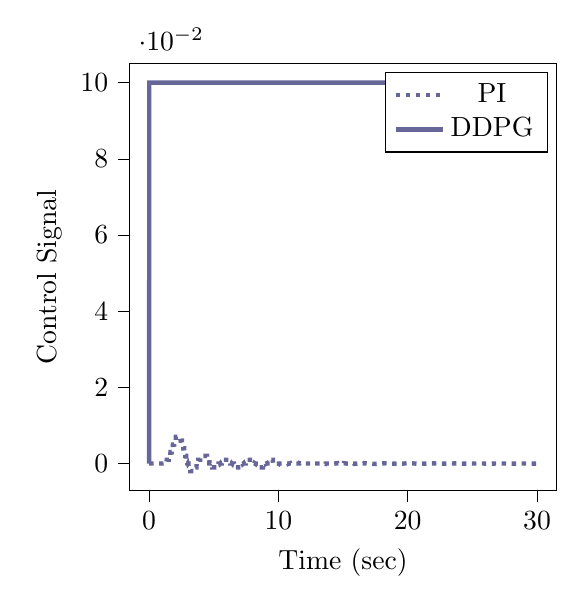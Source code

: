 % This file was created by tikzplotlib v0.9.1.
\begin{tikzpicture}

\definecolor{color0}{rgb}{0.122,0.467,0.706}
\definecolor{color1}{rgb}{1,0.498,0.055}

\begin{axis}[
compat=newest,
tick align=outside,
tick pos=left,
x grid style={white!69.02!black},
xmin=-1.5, xmax=31.5,
xtick style={color=black},
y grid style={white!69.02!black},
ymin=-0.007, ymax=0.105,
ytick style={color=black},
%yticklabel style={
%        /pgf/number format/.cd,
%        	fixed,
%        	fixed zerofill,
%         	precision=3,
%        /tikz/.cd
%},
scaled y ticks=true,
scaled y ticks=base 10:2,
width=7cm,
height=7cm,
xlabel=Time (sec),
ylabel=Control Signal
]
\addplot [ultra thick, blue!20!gray, dotted]
table {%
0 0
0.01 0
0.02 0
0.03 0
0.04 0
0.05 0
0.06 0
0.07 0
0.08 0
0.09 0
0.1 0
0.11 0
0.12 0
0.13 0
0.14 0
0.15 0
0.16 0
0.17 0
0.18 0
0.19 0
0.2 0
0.21 0
0.22 0
0.23 0
0.24 0
0.25 0
0.26 0
0.27 0
0.28 0
0.29 0
0.3 0
0.31 0
0.32 0
0.33 0
0.34 0
0.35 0
0.36 0
0.37 0
0.38 0
0.39 0
0.4 0
0.41 0
0.42 0
0.43 0
0.44 0
0.45 0
0.46 0
0.47 0
0.48 0
0.49 0
0.5 0
0.51 0
0.52 0
0.53 0
0.54 0
0.55 0
0.56 0
0.57 0
0.58 0
0.59 0
0.6 0
0.61 0
0.62 0
0.63 0
0.64 0
0.65 0
0.66 0
0.67 0
0.68 0
0.69 0
0.7 0
0.71 0
0.72 0
0.73 0
0.74 0
0.75 0
0.76 0
0.77 0
0.78 0
0.79 0
0.8 0
0.81 0
0.82 0
0.83 0
0.84 0
0.85 0
0.86 0
0.87 0
0.88 0
0.89 0
0.9 0
0.91 0
0.92 0
0.93 0
0.94 0
0.95 0
0.96 0
0.97 0
0.98 0
0.99 0
1 -4.393e-19
1.01 6.512e-09
1.02 6.882e-08
1.03 2.571e-07
1.04 6.431e-07
1.05 1.298e-06
1.06 2.292e-06
1.07 3.697e-06
1.08 5.584e-06
1.09 8.026e-06
1.1 1.109e-05
1.11 1.486e-05
1.12 1.939e-05
1.13 2.475e-05
1.14 3.103e-05
1.15 3.828e-05
1.16 4.657e-05
1.17 5.597e-05
1.18 6.655e-05
1.19 7.837e-05
1.2 9.149e-05
1.21 0.0
1.22 0.0
1.23 0.0
1.24 0.0
1.25 0.0
1.26 0.0
1.27 0.0
1.28 0.0
1.29 0.0
1.3 0.0
1.31 0.0
1.32 0.0
1.33 0.0
1.34 0.0
1.35 0.0
1.36 0.001
1.37 0.001
1.38 0.001
1.39 0.001
1.4 0.001
1.41 0.001
1.42 0.001
1.43 0.001
1.44 0.001
1.45 0.001
1.46 0.001
1.47 0.001
1.48 0.001
1.49 0.001
1.5 0.001
1.51 0.001
1.52 0.001
1.53 0.002
1.54 0.002
1.55 0.002
1.56 0.002
1.57 0.002
1.58 0.002
1.59 0.002
1.6 0.002
1.61 0.002
1.62 0.002
1.63 0.002
1.64 0.002
1.65 0.003
1.66 0.003
1.67 0.003
1.68 0.003
1.69 0.003
1.7 0.003
1.71 0.003
1.72 0.003
1.73 0.003
1.74 0.003
1.75 0.004
1.76 0.004
1.77 0.004
1.78 0.004
1.79 0.004
1.8 0.004
1.81 0.004
1.82 0.004
1.83 0.004
1.84 0.005
1.85 0.005
1.86 0.005
1.87 0.005
1.88 0.005
1.89 0.005
1.9 0.005
1.91 0.005
1.92 0.005
1.93 0.005
1.94 0.005
1.95 0.006
1.96 0.006
1.97 0.006
1.98 0.006
1.99 0.006
2 0.006
2.01 0.006
2.02 0.006
2.03 0.006
2.04 0.006
2.05 0.006
2.06 0.006
2.07 0.007
2.08 0.007
2.09 0.007
2.1 0.007
2.11 0.007
2.12 0.007
2.13 0.007
2.14 0.007
2.15 0.007
2.16 0.007
2.17 0.007
2.18 0.007
2.19 0.007
2.2 0.007
2.21 0.007
2.22 0.007
2.23 0.007
2.24 0.007
2.25 0.007
2.26 0.007
2.27 0.007
2.28 0.007
2.29 0.007
2.3 0.007
2.31 0.007
2.32 0.007
2.33 0.007
2.34 0.007
2.35 0.007
2.36 0.007
2.37 0.007
2.38 0.007
2.39 0.007
2.4 0.007
2.41 0.007
2.42 0.007
2.43 0.007
2.44 0.006
2.45 0.006
2.46 0.006
2.47 0.006
2.48 0.006
2.49 0.006
2.5 0.006
2.51 0.006
2.52 0.006
2.53 0.006
2.54 0.006
2.55 0.005
2.56 0.005
2.57 0.005
2.58 0.005
2.59 0.005
2.6 0.005
2.61 0.005
2.62 0.005
2.63 0.005
2.64 0.004
2.65 0.004
2.66 0.004
2.67 0.004
2.68 0.004
2.69 0.004
2.7 0.004
2.71 0.004
2.72 0.003
2.73 0.003
2.74 0.003
2.75 0.003
2.76 0.003
2.77 0.003
2.78 0.003
2.79 0.003
2.8 0.002
2.81 0.002
2.82 0.002
2.83 0.002
2.84 0.002
2.85 0.002
2.86 0.002
2.87 0.001
2.88 0.001
2.89 0.001
2.9 0.001
2.91 0.001
2.92 0.001
2.93 0.001
2.94 0.001
2.95 0.001
2.96 0.0
2.97 0.0
2.98 0.0
2.99 5.928e-05
3.0 -4.742e-05
3.01 -0.0
3.02 -0.0
3.03 -0.0
3.04 -0.0
3.05 -0.001
3.06 -0.001
3.07 -0.001
3.08 -0.001
3.09 -0.001
3.1 -0.001
3.11 -0.001
3.12 -0.001
3.13 -0.001
3.14 -0.001
3.15 -0.001
3.16 -0.001
3.17 -0.001
3.18 -0.001
3.19 -0.002
3.2 -0.002
3.21 -0.002
3.22 -0.002
3.23 -0.002
3.24 -0.002
3.25 -0.002
3.26 -0.002
3.27 -0.002
3.28 -0.002
3.29 -0.002
3.3 -0.002
3.31 -0.002
3.32 -0.002
3.33 -0.002
3.34 -0.002
3.35 -0.002
3.36 -0.002
3.37 -0.002
3.38 -0.002
3.39 -0.002
3.4 -0.002
3.41 -0.002
3.42 -0.002
3.43 -0.002
3.44 -0.002
3.45 -0.002
3.46 -0.002
3.47 -0.002
3.48 -0.002
3.49 -0.002
3.5 -0.002
3.51 -0.001
3.52 -0.001
3.53 -0.001
3.54 -0.001
3.55 -0.001
3.56 -0.001
3.57 -0.001
3.58 -0.001
3.59 -0.001
3.6 -0.001
3.61 -0.001
3.62 -0.001
3.63 -0.001
3.64 -0.001
3.65 -0.001
3.66 -0.001
3.67 -0.0
3.68 -0.0
3.69 -0.0
3.7 -0.0
3.71 -0.0
3.72 -9.144e-05
3.73 -1.668e-05
3.74 5.82e-05
3.75 0.0
3.76 0.0
3.77 0.0
3.78 0.0
3.79 0.0
3.8 0.001
3.81 0.001
3.82 0.001
3.83 0.001
3.84 0.001
3.85 0.001
3.86 0.001
3.87 0.001
3.88 0.001
3.89 0.001
3.9 0.001
3.91 0.001
3.92 0.001
3.93 0.001
3.94 0.001
3.95 0.001
3.96 0.002
3.97 0.002
3.98 0.002
3.99 0.002
4.0 0.002
4.01 0.002
4.02 0.002
4.03 0.002
4.04 0.002
4.05 0.002
4.06 0.002
4.07 0.002
4.08 0.002
4.09 0.002
4.1 0.002
4.11 0.002
4.12 0.002
4.13 0.002
4.14 0.002
4.15 0.002
4.16 0.002
4.17 0.002
4.18 0.002
4.19 0.002
4.2 0.002
4.21 0.002
4.22 0.002
4.23 0.002
4.24 0.002
4.25 0.002
4.26 0.002
4.27 0.002
4.28 0.002
4.29 0.002
4.3 0.002
4.31 0.002
4.32 0.002
4.33 0.002
4.34 0.002
4.35 0.002
4.36 0.002
4.37 0.002
4.38 0.002
4.39 0.002
4.4 0.002
4.41 0.002
4.42 0.002
4.43 0.002
4.44 0.002
4.45 0.002
4.46 0.002
4.47 0.002
4.48 0.002
4.49 0.001
4.5 0.001
4.51 0.001
4.52 0.001
4.53 0.001
4.54 0.001
4.55 0.001
4.56 0.001
4.57 0.001
4.58 0.001
4.59 0.001
4.6 0.001
4.61 0.001
4.62 0.001
4.63 0.001
4.64 0.001
4.65 0.001
4.66 0.0
4.67 0.0
4.68 0.0
4.69 0.0
4.7 0.0
4.71 0.0
4.72 0.0
4.73 0.0
4.74 5.021e-05
4.75 -3.149e-06
4.76 -5.569e-05
4.77 -0.0
4.78 -0.0
4.79 -0.0
4.8 -0.0
4.81 -0.0
4.82 -0.0
4.83 -0.0
4.84 -0.0
4.85 -0.0
4.86 -0.001
4.87 -0.001
4.88 -0.001
4.89 -0.001
4.9 -0.001
4.91 -0.001
4.92 -0.001
4.93 -0.001
4.94 -0.001
4.95 -0.001
4.96 -0.001
4.97 -0.001
4.98 -0.001
4.99 -0.001
5.0 -0.001
5.01 -0.001
5.02 -0.001
5.03 -0.001
5.04 -0.001
5.05 -0.001
5.06 -0.001
5.07 -0.001
5.08 -0.001
5.09 -0.001
5.1 -0.001
5.11 -0.001
5.12 -0.001
5.13 -0.001
5.14 -0.001
5.15 -0.001
5.16 -0.001
5.17 -0.001
5.18 -0.001
5.19 -0.001
5.2 -0.001
5.21 -0.001
5.22 -0.001
5.23 -0.001
5.24 -0.001
5.25 -0.001
5.26 -0.001
5.27 -0.001
5.28 -0.001
5.29 -0.001
5.3 -0.001
5.31 -0.001
5.32 -0.001
5.33 -0.001
5.34 -0.001
5.35 -0.001
5.36 -0.001
5.37 -0.0
5.38 -0.0
5.39 -0.0
5.4 -0.0
5.41 -0.0
5.42 -0.0
5.43 -0.0
5.44 -0.0
5.45 -0.0
5.46 -0.0
5.47 -0.0
5.48 -6.276e-05
5.49 -2.182e-05
5.5 1.92e-05
5.51 6.023e-05
5.52 0.0
5.53 0.0
5.54 0.0
5.55 0.0
5.56 0.0
5.57 0.0
5.58 0.0
5.59 0.0
5.6 0.0
5.61 0.0
5.62 0.0
5.63 0.001
5.64 0.001
5.65 0.001
5.66 0.001
5.67 0.001
5.68 0.001
5.69 0.001
5.7 0.001
5.71 0.001
5.72 0.001
5.73 0.001
5.74 0.001
5.75 0.001
5.76 0.001
5.77 0.001
5.78 0.001
5.79 0.001
5.8 0.001
5.81 0.001
5.82 0.001
5.83 0.001
5.84 0.001
5.85 0.001
5.86 0.001
5.87 0.001
5.88 0.001
5.89 0.001
5.9 0.001
5.91 0.001
5.92 0.001
5.93 0.001
5.94 0.001
5.95 0.001
5.96 0.001
5.97 0.001
5.98 0.001
5.99 0.001
6.0 0.001
6.01 0.001
6.02 0.001
6.03 0.001
6.04 0.001
6.05 0.001
6.06 0.001
6.07 0.001
6.08 0.001
6.09 0.001
6.1 0.001
6.11 0.001
6.12 0.001
6.13 0.001
6.14 0.001
6.15 0.001
6.16 0.001
6.17 0.001
6.18 0.001
6.19 0.001
6.2 0.001
6.21 0.001
6.22 0.001
6.23 0.001
6.24 0.001
6.25 0.001
6.26 0.001
6.27 0.001
6.28 0.0
6.29 0.0
6.3 0.0
6.31 0.0
6.32 0.0
6.33 0.0
6.34 0.0
6.35 0.0
6.36 0.0
6.37 0.0
6.38 0.0
6.39 6.609e-05
6.4 2.913e-05
6.41 -7.693e-06
6.42 -4.433e-05
6.43 -8.074e-05
6.44 -0.0
6.45 -0.0
6.46 -0.0
6.47 -0.0
6.48 -0.0
6.49 -0.0
6.5 -0.0
6.51 -0.0
6.52 -0.0
6.53 -0.0
6.54 -0.0
6.55 -0.0
6.56 -0.001
6.57 -0.001
6.58 -0.001
6.59 -0.001
6.6 -0.001
6.61 -0.001
6.62 -0.001
6.63 -0.001
6.64 -0.001
6.65 -0.001
6.66 -0.001
6.67 -0.001
6.68 -0.001
6.69 -0.001
6.7 -0.001
6.71 -0.001
6.72 -0.001
6.73 -0.001
6.74 -0.001
6.75 -0.001
6.76 -0.001
6.77 -0.001
6.78 -0.001
6.79 -0.001
6.8 -0.001
6.81 -0.001
6.82 -0.001
6.83 -0.001
6.84 -0.001
6.85 -0.001
6.86 -0.001
6.87 -0.001
6.88 -0.001
6.89 -0.001
6.9 -0.001
6.91 -0.001
6.92 -0.001
6.93 -0.001
6.94 -0.001
6.95 -0.001
6.96 -0.001
6.97 -0.001
6.98 -0.001
6.99 -0.001
7.0 -0.001
7.01 -0.001
7.02 -0.001
7.03 -0.001
7.04 -0.001
7.05 -0.001
7.06 -0.001
7.07 -0.001
7.08 -0.001
7.09 -0.001
7.1 -0.001
7.11 -0.001
7.12 -0.0
7.13 -0.0
7.14 -0.0
7.15 -0.0
7.16 -0.0
7.17 -0.0
7.18 -0.0
7.19 -0.0
7.2 -0.0
7.21 -0.0
7.22 -0.0
7.23 -0.0
7.24 -0.0
7.25 -9.858e-05
7.26 -6.763e-05
7.27 -3.67e-05
7.28 -5.82e-06
7.29 2.496e-05
7.3 5.561e-05
7.31 8.609e-05
7.32 0.0
7.33 0.0
7.34 0.0
7.35 0.0
7.36 0.0
7.37 0.0
7.38 0.0
7.39 0.0
7.4 0.0
7.41 0.0
7.42 0.0
7.43 0.0
7.44 0.0
7.45 0.0
7.46 0.0
7.47 0.001
7.48 0.001
7.49 0.001
7.5 0.001
7.51 0.001
7.52 0.001
7.53 0.001
7.54 0.001
7.55 0.001
7.56 0.001
7.57 0.001
7.58 0.001
7.59 0.001
7.6 0.001
7.61 0.001
7.62 0.001
7.63 0.001
7.64 0.001
7.65 0.001
7.66 0.001
7.67 0.001
7.68 0.001
7.69 0.001
7.7 0.001
7.71 0.001
7.72 0.001
7.73 0.001
7.74 0.001
7.75 0.001
7.76 0.001
7.77 0.001
7.78 0.001
7.79 0.001
7.8 0.001
7.81 0.001
7.82 0.001
7.83 0.001
7.84 0.001
7.85 0.001
7.86 0.001
7.87 0.001
7.88 0.001
7.89 0.001
7.9 0.001
7.91 0.001
7.92 0.001
7.93 0.001
7.94 0.001
7.95 0.001
7.96 0.001
7.97 0.001
7.98 0.001
7.99 0.0
8.0 0.0
8.01 0.0
8.02 0.0
8.03 0.0
8.04 0.0
8.05 0.0
8.06 0.0
8.07 0.0
8.08 0.0
8.09 0.0
8.1 0.0
8.11 0.0
8.12 0.0
8.13 0.0
8.14 0.0
8.15 8.714e-05
8.16 6.144e-05
8.17 3.579e-05
8.18 1.023e-05
8.19 -1.522e-05
8.2 -4.051e-05
8.21 -6.563e-05
8.22 -9.054e-05
8.23 -0.0
8.24 -0.0
8.25 -0.0
8.26 -0.0
8.27 -0.0
8.28 -0.0
8.29 -0.0
8.3 -0.0
8.31 -0.0
8.32 -0.0
8.33 -0.0
8.34 -0.0
8.35 -0.0
8.36 -0.0
8.37 -0.0
8.38 -0.0
8.39 -0.0
8.4 -0.0
8.41 -0.0
8.42 -0.001
8.43 -0.001
8.44 -0.001
8.45 -0.001
8.46 -0.001
8.47 -0.001
8.48 -0.001
8.49 -0.001
8.5 -0.001
8.51 -0.001
8.52 -0.001
8.53 -0.001
8.54 -0.001
8.55 -0.001
8.56 -0.001
8.57 -0.001
8.58 -0.001
8.59 -0.001
8.6 -0.001
8.61 -0.001
8.62 -0.001
8.63 -0.001
8.64 -0.001
8.65 -0.001
8.66 -0.001
8.67 -0.001
8.68 -0.001
8.69 -0.001
8.7 -0.001
8.71 -0.001
8.72 -0.001
8.73 -0.001
8.74 -0.001
8.75 -0.001
8.76 -0.001
8.77 -0.001
8.78 -0.001
8.79 -0.001
8.8 -0.001
8.81 -0.0
8.82 -0.0
8.83 -0.0
8.84 -0.0
8.85 -0.0
8.86 -0.0
8.87 -0.0
8.88 -0.0
8.89 -0.0
8.9 -0.0
8.91 -0.0
8.92 -0.0
8.93 -0.0
8.94 -0.0
8.95 -0.0
8.96 -0.0
8.97 -0.0
8.98 -0.0
8.99 -0.0
9.0 -0.0
9.01 -0.0
9.02 -9.872e-05
9.03 -7.799e-05
9.04 -5.726e-05
9.05 -3.655e-05
9.06 -1.589e-05
9.07 4.693e-06
9.08 2.517e-05
9.09 4.552e-05
9.1 6.572e-05
9.11 8.574e-05
9.12 0.0
9.13 0.0
9.14 0.0
9.15 0.0
9.16 0.0
9.17 0.0
9.18 0.0
9.19 0.0
9.2 0.0
9.21 0.0
9.22 0.0
9.23 0.0
9.24 0.0
9.25 0.0
9.26 0.0
9.27 0.0
9.28 0.0
9.29 0.0
9.3 0.0
9.31 0.0
9.32 0.0
9.33 0.0
9.34 0.0
9.35 0.0
9.36 0.0
9.37 0.0
9.38 0.0
9.39 0.0
9.4 0.0
9.41 0.001
9.42 0.001
9.43 0.001
9.44 0.001
9.45 0.001
9.46 0.001
9.47 0.001
9.48 0.001
9.49 0.001
9.5 0.001
9.51 0.001
9.52 0.001
9.53 0.001
9.54 0.001
9.55 0.001
9.56 0.001
9.57 0.001
9.58 0.0
9.59 0.0
9.6 0.0
9.61 0.0
9.62 0.0
9.63 0.0
9.64 0.0
9.65 0.0
9.66 0.0
9.67 0.0
9.68 0.0
9.69 0.0
9.7 0.0
9.71 0.0
9.72 0.0
9.73 0.0
9.74 0.0
9.75 0.0
9.76 0.0
9.77 0.0
9.78 0.0
9.79 0.0
9.8 0.0
9.81 0.0
9.82 0.0
9.83 0.0
9.84 0.0
9.85 0.0
9.86 0.0
9.87 0.0
9.88 0.0
9.89 0.0
9.9 8.681e-05
9.91 6.995e-05
9.92 5.309e-05
9.93 3.624e-05
9.94 1.942e-05
9.95 2.652e-06
9.96 -1.404e-05
9.97 -3.064e-05
9.98 -4.712e-05
9.99 -6.346e-05
10.0 -7.965e-05
10.01 -9.566e-05
10.02 -0.0
10.03 -0.0
10.04 -0.0
10.05 -0.0
10.06 -0.0
10.07 -0.0
10.08 -0.0
10.09 -0.0
10.1 -0.0
10.11 -0.0
10.12 -0.0
10.13 -0.0
10.14 -0.0
10.15 -0.0
10.16 -0.0
10.17 -0.0
10.18 -0.0
10.19 -0.0
10.2 -0.0
10.21 -0.0
10.22 -0.0
10.23 -0.0
10.24 -0.0
10.25 -0.0
10.26 -0.0
10.27 -0.0
10.28 -0.0
10.29 -0.0
10.3 -0.0
10.31 -0.0
10.32 -0.0
10.33 -0.0
10.34 -0.0
10.35 -0.0
10.36 -0.0
10.37 -0.0
10.38 -0.0
10.39 -0.0
10.4 -0.0
10.41 -0.0
10.42 -0.0
10.43 -0.0
10.44 -0.0
10.45 -0.0
10.46 -0.0
10.47 -0.0
10.48 -0.0
10.49 -0.0
10.5 -0.0
10.51 -0.0
10.52 -0.0
10.53 -0.0
10.54 -0.0
10.55 -0.0
10.56 -0.0
10.57 -0.0
10.58 -0.0
10.59 -0.0
10.6 -0.0
10.61 -0.0
10.62 -0.0
10.63 -0.0
10.64 -0.0
10.65 -0.0
10.66 -0.0
10.67 -0.0
10.68 -0.0
10.69 -0.0
10.7 -0.0
10.71 -0.0
10.72 -0.0
10.73 -0.0
10.74 -0.0
10.75 -0.0
10.76 -0.0
10.77 -8.775e-05
10.78 -7.403e-05
10.79 -6.027e-05
10.8 -4.65e-05
10.81 -3.273e-05
10.82 -1.898e-05
10.83 -5.27e-06
10.84 8.389e-06
10.85 2.198e-05
10.86 3.547e-05
10.87 4.887e-05
10.88 6.214e-05
10.89 7.527e-05
10.9 8.825e-05
10.91 0.0
10.92 0.0
10.93 0.0
10.94 0.0
10.95 0.0
10.96 0.0
10.97 0.0
10.98 0.0
10.99 0.0
11.0 0.0
11.01 0.0
11.02 0.0
11.03 0.0
11.04 0.0
11.05 0.0
11.06 0.0
11.07 0.0
11.08 0.0
11.09 0.0
11.1 0.0
11.11 0.0
11.12 0.0
11.13 0.0
11.14 0.0
11.15 0.0
11.16 0.0
11.17 0.0
11.18 0.0
11.19 0.0
11.2 0.0
11.21 0.0
11.22 0.0
11.23 0.0
11.24 0.0
11.25 0.0
11.26 0.0
11.27 0.0
11.28 0.0
11.29 0.0
11.3 0.0
11.31 0.0
11.32 0.0
11.33 0.0
11.34 0.0
11.35 0.0
11.36 0.0
11.37 0.0
11.38 0.0
11.39 0.0
11.4 0.0
11.41 0.0
11.42 0.0
11.43 0.0
11.44 0.0
11.45 0.0
11.46 0.0
11.47 0.0
11.48 0.0
11.49 0.0
11.5 0.0
11.51 0.0
11.52 0.0
11.53 0.0
11.54 0.0
11.55 0.0
11.56 0.0
11.57 0.0
11.58 0.0
11.59 0.0
11.6 0.0
11.61 0.0
11.62 0.0
11.63 9.914e-05
11.64 8.801e-05
11.65 7.683e-05
11.66 6.559e-05
11.67 5.433e-05
11.68 4.305e-05
11.69 3.176e-05
11.7 2.048e-05
11.71 9.231e-06
11.72 -1.981e-06
11.73 -1.314e-05
11.74 -2.423e-05
11.75 -3.524e-05
11.76 -4.616e-05
11.77 -5.697e-05
11.78 -6.766e-05
11.79 -7.822e-05
11.8 -8.863e-05
11.81 -9.888e-05
11.82 -0.0
11.83 -0.0
11.84 -0.0
11.85 -0.0
11.86 -0.0
11.87 -0.0
11.88 -0.0
11.89 -0.0
11.9 -0.0
11.91 -0.0
11.92 -0.0
11.93 -0.0
11.94 -0.0
11.95 -0.0
11.96 -0.0
11.97 -0.0
11.98 -0.0
11.99 -0.0
12.0 -0.0
12.01 -0.0
12.02 -0.0
12.03 -0.0
12.04 -0.0
12.05 -0.0
12.06 -0.0
12.07 -0.0
12.08 -0.0
12.09 -0.0
12.1 -0.0
12.11 -0.0
12.12 -0.0
12.13 -0.0
12.14 -0.0
12.15 -0.0
12.16 -0.0
12.17 -0.0
12.18 -0.0
12.19 -0.0
12.2 -0.0
12.21 -0.0
12.22 -0.0
12.23 -0.0
12.24 -0.0
12.25 -0.0
12.26 -0.0
12.27 -0.0
12.28 -0.0
12.29 -0.0
12.3 -0.0
12.31 -0.0
12.32 -0.0
12.33 -0.0
12.34 -0.0
12.35 -0.0
12.36 -0.0
12.37 -0.0
12.38 -0.0
12.39 -0.0
12.4 -0.0
12.41 -0.0
12.42 -0.0
12.43 -0.0
12.44 -0.0
12.45 -0.0
12.46 -0.0
12.47 -0.0
12.48 -0.0
12.49 -0.0
12.5 -9.464e-05
12.51 -8.563e-05
12.52 -7.655e-05
12.53 -6.742e-05
12.54 -5.824e-05
12.55 -4.904e-05
12.56 -3.981e-05
12.57 -3.057e-05
12.58 -2.134e-05
12.59 -1.212e-05
12.6 -2.932e-06
12.61 6.221e-06
12.62 1.532e-05
12.63 2.437e-05
12.64 3.334e-05
12.65 4.223e-05
12.66 5.102e-05
12.67 5.971e-05
12.68 6.828e-05
12.69 7.673e-05
12.7 8.505e-05
12.71 9.322e-05
12.72 0.0
12.73 0.0
12.74 0.0
12.75 0.0
12.76 0.0
12.77 0.0
12.78 0.0
12.79 0.0
12.8 0.0
12.81 0.0
12.82 0.0
12.83 0.0
12.84 0.0
12.85 0.0
12.86 0.0
12.87 0.0
12.88 0.0
12.89 0.0
12.9 0.0
12.91 0.0
12.92 0.0
12.93 0.0
12.94 0.0
12.95 0.0
12.96 0.0
12.97 0.0
12.98 0.0
12.99 0.0
13.0 0.0
13.01 0.0
13.02 0.0
13.03 0.0
13.04 0.0
13.05 0.0
13.06 0.0
13.07 0.0
13.08 0.0
13.09 0.0
13.1 0.0
13.11 0.0
13.12 0.0
13.13 0.0
13.14 0.0
13.15 0.0
13.16 0.0
13.17 0.0
13.18 0.0
13.19 0.0
13.2 0.0
13.21 0.0
13.22 0.0
13.23 0.0
13.24 0.0
13.25 0.0
13.26 0.0
13.27 0.0
13.28 0.0
13.29 0.0
13.3 0.0
13.31 0.0
13.32 0.0
13.33 0.0
13.34 0.0
13.35 0.0
13.36 9.539e-05
13.37 8.821e-05
13.38 8.095e-05
13.39 7.362e-05
13.4 6.622e-05
13.41 5.878e-05
13.42 5.13e-05
13.43 4.379e-05
13.44 3.626e-05
13.45 2.872e-05
13.46 2.117e-05
13.47 1.363e-05
13.48 6.113e-06
13.49 -1.38e-06
13.5 -8.837e-06
13.51 -1.625e-05
13.52 -2.361e-05
13.53 -3.09e-05
13.54 -3.812e-05
13.55 -4.526e-05
13.56 -5.231e-05
13.57 -5.927e-05
13.58 -6.611e-05
13.59 -7.284e-05
13.6 -7.945e-05
13.61 -8.593e-05
13.62 -9.227e-05
13.63 -9.846e-05
13.64 -0.0
13.65 -0.0
13.66 -0.0
13.67 -0.0
13.68 -0.0
13.69 -0.0
13.7 -0.0
13.71 -0.0
13.72 -0.0
13.73 -0.0
13.74 -0.0
13.75 -0.0
13.76 -0.0
13.77 -0.0
13.78 -0.0
13.79 -0.0
13.8 -0.0
13.81 -0.0
13.82 -0.0
13.83 -0.0
13.84 -0.0
13.85 -0.0
13.86 -0.0
13.87 -0.0
13.88 -0.0
13.89 -0.0
13.9 -0.0
13.91 -0.0
13.92 -0.0
13.93 -0.0
13.94 -0.0
13.95 -0.0
13.96 -0.0
13.97 -0.0
13.98 -0.0
13.99 -0.0
14.0 -0.0
14.01 -0.0
14.02 -0.0
14.03 -0.0
14.04 -0.0
14.05 -0.0
14.06 -0.0
14.07 -0.0
14.08 -0.0
14.09 -0.0
14.1 -0.0
14.11 -0.0
14.12 -0.0
14.13 -0.0
14.14 -0.0
14.15 -0.0
14.16 -0.0
14.17 -0.0
14.18 -0.0
14.19 -0.0
14.2 -0.0
14.21 -9.759e-05
14.22 -9.201e-05
14.23 -8.633e-05
14.24 -8.058e-05
14.25 -7.474e-05
14.26 -6.885e-05
14.27 -6.289e-05
14.28 -5.687e-05
14.29 -5.082e-05
14.3 -4.472e-05
14.31 -3.86e-05
14.32 -3.246e-05
14.33 -2.631e-05
14.34 -2.015e-05
14.35 -1.399e-05
14.36 -7.843e-06
14.37 -1.714e-06
14.38 4.388e-06
14.39 1.046e-05
14.4 1.649e-05
14.41 2.246e-05
14.42 2.839e-05
14.43 3.425e-05
14.44 4.004e-05
14.45 4.575e-05
14.46 5.138e-05
14.47 5.692e-05
14.48 6.236e-05
14.49 6.77e-05
14.5 7.293e-05
14.51 7.804e-05
14.52 8.303e-05
14.53 8.789e-05
14.54 9.262e-05
14.55 9.721e-05
14.56 0.0
14.57 0.0
14.58 0.0
14.59 0.0
14.6 0.0
14.61 0.0
14.62 0.0
14.63 0.0
14.64 0.0
14.65 0.0
14.66 0.0
14.67 0.0
14.68 0.0
14.69 0.0
14.7 0.0
14.71 0.0
14.72 0.0
14.73 0.0
14.74 0.0
14.75 0.0
14.76 0.0
14.77 0.0
14.78 0.0
14.79 0.0
14.8 0.0
14.81 0.0
14.82 0.0
14.83 0.0
14.84 0.0
14.85 0.0
14.86 0.0
14.87 0.0
14.88 0.0
14.89 0.0
14.9 0.0
14.91 0.0
14.92 0.0
14.93 0.0
14.94 0.0
14.95 0.0
14.96 0.0
14.97 0.0
14.98 0.0
14.99 0.0
15.0 0.0
15.01 0.0
15.02 0.0
15.03 0.0
15.04 0.0
15.05 9.891e-05
15.06 9.475e-05
15.07 9.05e-05
15.08 8.615e-05
15.09 8.171e-05
15.1 7.719e-05
15.11 7.259e-05
15.12 6.792e-05
15.13 6.319e-05
15.14 5.84e-05
15.15 5.355e-05
15.16 4.866e-05
15.17 4.374e-05
15.18 3.878e-05
15.19 3.379e-05
15.2 2.878e-05
15.21 2.376e-05
15.22 1.874e-05
15.23 1.371e-05
15.24 8.686e-06
15.25 3.675e-06
15.26 -1.316e-06
15.27 -6.284e-06
15.28 -1.122e-05
15.29 -1.612e-05
15.3 -2.098e-05
15.31 -2.578e-05
15.32 -3.054e-05
15.33 -3.523e-05
15.34 -3.986e-05
15.35 -4.441e-05
15.36 -4.889e-05
15.37 -5.329e-05
15.38 -5.76e-05
15.39 -6.181e-05
15.4 -6.593e-05
15.41 -6.995e-05
15.42 -7.386e-05
15.43 -7.766e-05
15.44 -8.134e-05
15.45 -8.491e-05
15.46 -8.835e-05
15.47 -9.166e-05
15.48 -9.484e-05
15.49 -9.789e-05
15.5 -0.0
15.51 -0.0
15.52 -0.0
15.53 -0.0
15.54 -0.0
15.55 -0.0
15.56 -0.0
15.57 -0.0
15.58 -0.0
15.59 -0.0
15.6 -0.0
15.61 -0.0
15.62 -0.0
15.63 -0.0
15.64 -0.0
15.65 -0.0
15.66 -0.0
15.67 -0.0
15.68 -0.0
15.69 -0.0
15.7 -0.0
15.71 -0.0
15.72 -0.0
15.73 -0.0
15.74 -0.0
15.75 -0.0
15.76 -0.0
15.77 -0.0
15.78 -0.0
15.79 -0.0
15.8 -0.0
15.81 -0.0
15.82 -0.0
15.83 -0.0
15.84 -0.0
15.85 -0.0
15.86 -0.0
15.87 -0.0
15.88 -9.759e-05
15.89 -9.473e-05
15.9 -9.176e-05
15.91 -8.869e-05
15.92 -8.552e-05
15.93 -8.226e-05
15.94 -7.891e-05
15.95 -7.547e-05
15.96 -7.196e-05
15.97 -6.837e-05
15.98 -6.471e-05
15.99 -6.098e-05
16.0 -5.72e-05
16.01 -5.336e-05
16.02 -4.947e-05
16.03 -4.553e-05
16.04 -4.156e-05
16.05 -3.755e-05
16.06 -3.351e-05
16.07 -2.945e-05
16.08 -2.537e-05
16.09 -2.128e-05
16.1 -1.718e-05
16.11 -1.307e-05
16.12 -8.973e-06
16.13 -4.878e-06
16.14 -7.967e-07
16.15 3.267e-06
16.16 7.309e-06
16.17 1.132e-05
16.18 1.53e-05
16.19 1.925e-05
16.2 2.315e-05
16.21 2.7e-05
16.22 3.08e-05
16.23 3.455e-05
16.24 3.823e-05
16.25 4.185e-05
16.26 4.54e-05
16.27 4.888e-05
16.28 5.228e-05
16.29 5.56e-05
16.3 5.883e-05
16.31 6.197e-05
16.32 6.502e-05
16.33 6.797e-05
16.34 7.083e-05
16.35 7.358e-05
16.36 7.623e-05
16.37 7.876e-05
16.38 8.119e-05
16.39 8.35e-05
16.4 8.57e-05
16.41 8.778e-05
16.42 8.974e-05
16.43 9.157e-05
16.44 9.328e-05
16.45 9.487e-05
16.46 9.633e-05
16.47 9.766e-05
16.48 9.886e-05
16.49 9.993e-05
16.5 0.0
16.51 0.0
16.52 0.0
16.53 0.0
16.54 0.0
16.55 0.0
16.56 0.0
16.57 0.0
16.58 0.0
16.59 0.0
16.6 0.0
16.61 0.0
16.62 0.0
16.63 0.0
16.64 0.0
16.65 9.922e-05
16.66 9.81e-05
16.67 9.685e-05
16.68 9.549e-05
16.69 9.402e-05
16.7 9.243e-05
16.71 9.073e-05
16.72 8.893e-05
16.73 8.702e-05
16.74 8.501e-05
16.75 8.29e-05
16.76 8.07e-05
16.77 7.841e-05
16.78 7.603e-05
16.79 7.356e-05
16.8 7.101e-05
16.81 6.838e-05
16.82 6.568e-05
16.83 6.291e-05
16.84 6.007e-05
16.85 5.717e-05
16.86 5.421e-05
16.87 5.119e-05
16.88 4.813e-05
16.89 4.501e-05
16.9 4.186e-05
16.91 3.866e-05
16.92 3.543e-05
16.93 3.218e-05
16.94 2.889e-05
16.95 2.559e-05
16.96 2.227e-05
16.97 1.893e-05
16.98 1.559e-05
16.99 1.224e-05
17.0 8.889e-06
17.01 5.545e-06
17.02 2.21e-06
17.03 -1.114e-06
17.04 -4.42e-06
17.05 -7.706e-06
17.06 -1.097e-05
17.07 -1.42e-05
17.08 -1.74e-05
17.09 -2.056e-05
17.1 -2.368e-05
17.11 -2.676e-05
17.12 -2.979e-05
17.13 -3.277e-05
17.14 -3.569e-05
17.15 -3.856e-05
17.16 -4.136e-05
17.17 -4.41e-05
17.18 -4.677e-05
17.19 -4.937e-05
17.2 -5.189e-05
17.21 -5.434e-05
17.22 -5.67e-05
17.23 -5.899e-05
17.24 -6.119e-05
17.25 -6.33e-05
17.26 -6.532e-05
17.27 -6.725e-05
17.28 -6.909e-05
17.29 -7.083e-05
17.3 -7.247e-05
17.31 -7.402e-05
17.32 -7.546e-05
17.33 -7.68e-05
17.34 -7.804e-05
17.35 -7.917e-05
17.36 -8.02e-05
17.37 -8.113e-05
17.38 -8.194e-05
17.39 -8.265e-05
17.4 -8.325e-05
17.41 -8.375e-05
17.42 -8.413e-05
17.43 -8.441e-05
17.44 -8.458e-05
17.45 -8.464e-05
17.46 -8.459e-05
17.47 -8.444e-05
17.48 -8.418e-05
17.49 -8.382e-05
17.5 -8.335e-05
17.51 -8.278e-05
17.52 -8.211e-05
17.53 -8.134e-05
17.54 -8.047e-05
17.55 -7.95e-05
17.56 -7.843e-05
17.57 -7.727e-05
17.58 -7.602e-05
17.59 -7.468e-05
17.6 -7.324e-05
17.61 -7.173e-05
17.62 -7.013e-05
17.63 -6.845e-05
17.64 -6.669e-05
17.65 -6.485e-05
17.66 -6.294e-05
17.67 -6.096e-05
17.68 -5.891e-05
17.69 -5.68e-05
17.7 -5.462e-05
17.71 -5.239e-05
17.72 -5.01e-05
17.73 -4.775e-05
17.74 -4.536e-05
17.75 -4.292e-05
17.76 -4.044e-05
17.77 -3.792e-05
17.78 -3.536e-05
17.79 -3.277e-05
17.8 -3.015e-05
17.81 -2.75e-05
17.82 -2.483e-05
17.83 -2.214e-05
17.84 -1.944e-05
17.85 -1.673e-05
17.86 -1.4e-05
17.87 -1.127e-05
17.88 -8.54e-06
17.89 -5.811e-06
17.9 -3.086e-06
17.91 -3.708e-07
17.92 2.333e-06
17.93 5.021e-06
17.94 7.69e-06
17.95 1.034e-05
17.96 1.296e-05
17.97 1.555e-05
17.98 1.812e-05
17.99 2.064e-05
18 2.313e-05
18.01 2.558e-05
18.02 2.799e-05
18.03 3.035e-05
18.04 3.266e-05
18.05 3.491e-05
18.06 3.712e-05
18.07 3.926e-05
18.08 4.135e-05
18.09 4.338e-05
18.1 4.534e-05
18.11 4.723e-05
18.12 4.906e-05
18.13 5.081e-05
18.14 5.25e-05
18.15 5.411e-05
18.16 5.564e-05
18.17 5.71e-05
18.18 5.847e-05
18.19 5.977e-05
18.2 6.099e-05
18.21 6.212e-05
18.22 6.317e-05
18.23 6.413e-05
18.24 6.501e-05
18.25 6.581e-05
18.26 6.651e-05
18.27 6.713e-05
18.28 6.766e-05
18.29 6.811e-05
18.3 6.846e-05
18.31 6.873e-05
18.32 6.891e-05
18.33 6.9e-05
18.34 6.901e-05
18.35 6.892e-05
18.36 6.875e-05
18.37 6.85e-05
18.38 6.815e-05
18.39 6.773e-05
18.4 6.722e-05
18.41 6.663e-05
18.42 6.595e-05
18.43 6.52e-05
18.44 6.437e-05
18.45 6.346e-05
18.46 6.247e-05
18.47 6.141e-05
18.48 6.028e-05
18.49 5.908e-05
18.5 5.78e-05
18.51 5.646e-05
18.52 5.506e-05
18.53 5.359e-05
18.54 5.206e-05
18.55 5.047e-05
18.56 4.883e-05
18.57 4.713e-05
18.58 4.538e-05
18.59 4.358e-05
18.6 4.173e-05
18.61 3.984e-05
18.62 3.791e-05
18.63 3.594e-05
18.64 3.393e-05
18.65 3.189e-05
18.66 2.982e-05
18.67 2.772e-05
18.68 2.559e-05
18.69 2.345e-05
18.7 2.128e-05
18.71 1.909e-05
18.72 1.69e-05
18.73 1.469e-05
18.74 1.247e-05
18.75 1.024e-05
18.76 8.018e-06
18.77 5.792e-06
18.78 3.569e-06
18.79 1.351e-06
18.8 -8.576e-07
18.81 -3.055e-06
18.82 -5.239e-06
18.83 -7.406e-06
18.84 -9.553e-06
18.85 -1.168e-05
18.86 -1.378e-05
18.87 -1.585e-05
18.88 -1.79e-05
18.89 -1.991e-05
18.9 -2.189e-05
18.91 -2.383e-05
18.92 -2.573e-05
18.93 -2.759e-05
18.94 -2.941e-05
18.95 -3.118e-05
18.96 -3.29e-05
18.97 -3.458e-05
18.98 -3.62e-05
18.99 -3.777e-05
19.0 -3.929e-05
19.01 -4.075e-05
19.02 -4.215e-05
19.03 -4.349e-05
19.04 -4.477e-05
19.05 -4.598e-05
19.06 -4.714e-05
19.07 -4.822e-05
19.08 -4.925e-05
19.09 -5.02e-05
19.1 -5.109e-05
19.11 -5.191e-05
19.12 -5.266e-05
19.13 -5.334e-05
19.14 -5.395e-05
19.15 -5.448e-05
19.16 -5.495e-05
19.17 -5.535e-05
19.18 -5.567e-05
19.19 -5.592e-05
19.2 -5.61e-05
19.21 -5.621e-05
19.22 -5.625e-05
19.23 -5.621e-05
19.24 -5.611e-05
19.25 -5.593e-05
19.26 -5.569e-05
19.27 -5.537e-05
19.28 -5.499e-05
19.29 -5.454e-05
19.3 -5.402e-05
19.31 -5.344e-05
19.32 -5.279e-05
19.33 -5.208e-05
19.34 -5.13e-05
19.35 -5.047e-05
19.36 -4.957e-05
19.37 -4.862e-05
19.38 -4.761e-05
19.39 -4.654e-05
19.4 -4.542e-05
19.41 -4.425e-05
19.42 -4.302e-05
19.43 -4.175e-05
19.44 -4.043e-05
19.45 -3.907e-05
19.46 -3.766e-05
19.47 -3.621e-05
19.48 -3.473e-05
19.49 -3.32e-05
19.5 -3.164e-05
19.51 -3.005e-05
19.52 -2.843e-05
19.53 -2.678e-05
19.54 -2.51e-05
19.55 -2.34e-05
19.56 -2.168e-05
19.57 -1.994e-05
19.58 -1.818e-05
19.59 -1.641e-05
19.6 -1.462e-05
19.61 -1.282e-05
19.62 -1.102e-05
19.63 -9.209e-06
19.64 -7.395e-06
19.65 -5.581e-06
19.66 -3.768e-06
19.67 -1.959e-06
19.68 -1.556e-07
19.69 1.64e-06
19.7 3.425e-06
19.71 5.197e-06
19.72 6.954e-06
19.73 8.695e-06
19.74 1.042e-05
19.75 1.212e-05
19.76 1.379e-05
19.77 1.545e-05
19.78 1.707e-05
19.79 1.867e-05
19.8 2.023e-05
19.81 2.176e-05
19.82 2.326e-05
19.83 2.472e-05
19.84 2.615e-05
19.85 2.753e-05
19.86 2.887e-05
19.87 3.017e-05
19.88 3.143e-05
19.89 3.264e-05
19.9 3.38e-05
19.91 3.492e-05
19.92 3.598e-05
19.93 3.7e-05
19.94 3.796e-05
19.95 3.887e-05
19.96 3.973e-05
19.97 4.054e-05
19.98 4.129e-05
19.99 4.198e-05
20.0 4.262e-05
20.01 4.32e-05
20.02 4.372e-05
20.03 4.419e-05
20.04 4.459e-05
20.05 4.494e-05
20.06 4.524e-05
20.07 4.547e-05
20.08 4.564e-05
20.09 4.576e-05
20.1 4.582e-05
20.11 4.581e-05
20.12 4.576e-05
20.13 4.564e-05
20.14 4.547e-05
20.15 4.524e-05
20.16 4.495e-05
20.17 4.461e-05
20.18 4.421e-05
20.19 4.376e-05
20.2 4.326e-05
20.21 4.271e-05
20.22 4.21e-05
20.23 4.144e-05
20.24 4.073e-05
20.25 3.998e-05
20.26 3.918e-05
20.27 3.833e-05
20.28 3.744e-05
20.29 3.65e-05
20.3 3.553e-05
20.31 3.451e-05
20.32 3.345e-05
20.33 3.236e-05
20.34 3.123e-05
20.35 3.007e-05
20.36 2.887e-05
20.37 2.764e-05
20.38 2.639e-05
20.39 2.51e-05
20.4 2.379e-05
20.41 2.246e-05
20.42 2.11e-05
20.43 1.973e-05
20.44 1.833e-05
20.45 1.692e-05
20.46 1.549e-05
20.47 1.405e-05
20.48 1.26e-05
20.49 1.114e-05
20.5 9.677e-06
20.51 8.205e-06
20.52 6.729e-06
20.53 5.251e-06
20.54 3.774e-06
20.55 2.299e-06
20.56 8.275e-07
20.57 -6.38e-07
20.58 -2.096e-06
20.59 -3.544e-06
20.6 -4.982e-06
20.61 -6.406e-06
20.62 -7.816e-06
20.63 -9.209e-06
20.64 -1.058e-05
20.65 -1.194e-05
20.66 -1.327e-05
20.67 -1.458e-05
20.68 -1.587e-05
20.69 -1.713e-05
20.7 -1.837e-05
20.71 -1.957e-05
20.72 -2.074e-05
20.73 -2.189e-05
20.74 -2.3e-05
20.75 -2.407e-05
20.76 -2.511e-05
20.77 -2.611e-05
20.78 -2.708e-05
20.79 -2.801e-05
20.8 -2.889e-05
20.81 -2.974e-05
20.82 -3.054e-05
20.83 -3.131e-05
20.84 -3.203e-05
20.85 -3.27e-05
20.86 -3.333e-05
20.87 -3.392e-05
20.88 -3.446e-05
20.89 -3.496e-05
20.9 -3.541e-05
20.91 -3.581e-05
20.92 -3.616e-05
20.93 -3.647e-05
20.94 -3.673e-05
20.95 -3.694e-05
20.96 -3.71e-05
20.97 -3.722e-05
20.98 -3.729e-05
20.99 -3.731e-05
21.0 -3.729e-05
21.01 -3.722e-05
21.02 -3.71e-05
21.03 -3.693e-05
21.04 -3.672e-05
21.05 -3.646e-05
21.06 -3.616e-05
21.07 -3.582e-05
21.08 -3.543e-05
21.09 -3.499e-05
21.1 -3.452e-05
21.11 -3.4e-05
21.12 -3.345e-05
21.13 -3.285e-05
21.14 -3.222e-05
21.15 -3.154e-05
21.16 -3.084e-05
21.17 -3.009e-05
21.18 -2.931e-05
21.19 -2.85e-05
21.2 -2.765e-05
21.21 -2.678e-05
21.22 -2.587e-05
21.23 -2.494e-05
21.24 -2.397e-05
21.25 -2.299e-05
21.26 -2.198e-05
21.27 -2.094e-05
21.28 -1.988e-05
21.29 -1.881e-05
21.3 -1.771e-05
21.31 -1.66e-05
21.32 -1.547e-05
21.33 -1.433e-05
21.34 -1.317e-05
21.35 -1.201e-05
21.36 -1.083e-05
21.37 -9.644e-06
21.38 -8.452e-06
21.39 -7.256e-06
21.4 -6.055e-06
21.41 -4.853e-06
21.42 -3.65e-06
21.43 -2.448e-06
21.44 -1.248e-06
21.45 -5.293e-08
21.46 1.137e-06
21.47 2.32e-06
21.48 3.495e-06
21.49 4.659e-06
21.5 5.813e-06
21.51 6.954e-06
21.52 8.08e-06
21.53 9.191e-06
21.54 1.029e-05
21.55 1.136e-05
21.56 1.242e-05
21.57 1.346e-05
21.58 1.447e-05
21.59 1.546e-05
21.6 1.643e-05
21.61 1.737e-05
21.62 1.829e-05
21.63 1.918e-05
21.64 2.004e-05
21.65 2.087e-05
21.66 2.167e-05
21.67 2.244e-05
21.68 2.318e-05
21.69 2.388e-05
21.7 2.455e-05
21.71 2.519e-05
21.72 2.579e-05
21.73 2.636e-05
21.74 2.689e-05
21.75 2.739e-05
21.76 2.784e-05
21.77 2.826e-05
21.78 2.865e-05
21.79 2.899e-05
21.8 2.93e-05
21.81 2.957e-05
21.82 2.98e-05
21.83 2.999e-05
21.84 3.014e-05
21.85 3.025e-05
21.86 3.033e-05
21.87 3.037e-05
21.88 3.036e-05
21.89 3.032e-05
21.9 3.024e-05
21.91 3.013e-05
21.92 2.997e-05
21.93 2.978e-05
21.94 2.955e-05
21.95 2.929e-05
21.96 2.899e-05
21.97 2.865e-05
21.98 2.828e-05
21.99 2.788e-05
22.0 2.744e-05
22.01 2.697e-05
22.02 2.647e-05
22.03 2.594e-05
22.04 2.538e-05
22.05 2.478e-05
22.06 2.416e-05
22.07 2.351e-05
22.08 2.284e-05
22.09 2.214e-05
22.1 2.141e-05
22.11 2.066e-05
22.12 1.989e-05
22.13 1.91e-05
22.14 1.828e-05
22.15 1.745e-05
22.16 1.66e-05
22.17 1.573e-05
22.18 1.485e-05
22.19 1.395e-05
22.2 1.303e-05
22.21 1.211e-05
22.22 1.117e-05
22.23 1.023e-05
22.24 9.275e-06
22.25 8.314e-06
22.26 7.347e-06
22.27 6.375e-06
22.28 5.399e-06
22.29 4.422e-06
22.3 3.443e-06
22.31 2.464e-06
22.32 1.487e-06
22.33 5.126e-07
22.34 -4.579e-07
22.35 -1.423e-06
22.36 -2.383e-06
22.37 -3.334e-06
22.38 -4.277e-06
22.39 -5.211e-06
22.4 -6.133e-06
22.41 -7.043e-06
22.42 -7.94e-06
22.43 -8.823e-06
22.44 -9.691e-06
22.45 -1.054e-05
22.46 -1.138e-05
22.47 -1.219e-05
22.48 -1.299e-05
22.49 -1.377e-05
22.5 -1.452e-05
22.51 -1.525e-05
22.52 -1.597e-05
22.53 -1.665e-05
22.54 -1.732e-05
22.55 -1.795e-05
22.56 -1.857e-05
22.57 -1.915e-05
22.58 -1.971e-05
22.59 -2.025e-05
22.6 -2.075e-05
22.61 -2.122e-05
22.62 -2.167e-05
22.63 -2.209e-05
22.64 -2.247e-05
22.65 -2.283e-05
22.66 -2.316e-05
22.67 -2.345e-05
22.68 -2.372e-05
22.69 -2.395e-05
22.7 -2.415e-05
22.71 -2.432e-05
22.72 -2.446e-05
22.73 -2.457e-05
22.74 -2.465e-05
22.75 -2.469e-05
22.76 -2.47e-05
22.77 -2.469e-05
22.78 -2.464e-05
22.79 -2.456e-05
22.8 -2.445e-05
22.81 -2.431e-05
22.82 -2.413e-05
22.83 -2.393e-05
22.84 -2.37e-05
22.85 -2.344e-05
22.86 -2.316e-05
22.87 -2.284e-05
22.88 -2.25e-05
22.89 -2.213e-05
22.9 -2.173e-05
22.91 -2.131e-05
22.92 -2.087e-05
22.93 -2.04e-05
22.94 -1.99e-05
22.95 -1.938e-05
22.96 -1.885e-05
22.97 -1.829e-05
22.98 -1.77e-05
22.99 -1.71e-05
23.0 -1.649e-05
23.01 -1.585e-05
23.02 -1.519e-05
23.03 -1.452e-05
23.04 -1.384e-05
23.05 -1.314e-05
23.06 -1.243e-05
23.07 -1.17e-05
23.08 -1.096e-05
23.09 -1.022e-05
23.1 -9.459e-06
23.11 -8.693e-06
23.12 -7.921e-06
23.13 -7.142e-06
23.14 -6.358e-06
23.15 -5.569e-06
23.16 -4.777e-06
23.17 -3.982e-06
23.18 -3.187e-06
23.19 -2.391e-06
23.2 -1.595e-06
23.21 -8.016e-07
23.22 -1.067e-08
23.23 7.766e-07
23.24 1.559e-06
23.25 2.336e-06
23.26 3.107e-06
23.27 3.87e-06
23.28 4.624e-06
23.29 5.369e-06
23.3 6.104e-06
23.31 6.828e-06
23.32 7.539e-06
23.33 8.238e-06
23.34 8.923e-06
23.35 9.594e-06
23.36 1.025e-05
23.37 1.089e-05
23.38 1.151e-05
23.39 1.212e-05
23.4 1.27e-05
23.41 1.327e-05
23.42 1.382e-05
23.43 1.435e-05
23.44 1.486e-05
23.45 1.535e-05
23.46 1.581e-05
23.47 1.625e-05
23.48 1.668e-05
23.49 1.707e-05
23.5 1.745e-05
23.51 1.78e-05
23.52 1.812e-05
23.53 1.843e-05
23.54 1.87e-05
23.55 1.896e-05
23.56 1.918e-05
23.57 1.939e-05
23.58 1.956e-05
23.59 1.971e-05
23.6 1.984e-05
23.61 1.994e-05
23.62 2.001e-05
23.63 2.006e-05
23.64 2.008e-05
23.65 2.008e-05
23.66 2.005e-05
23.67 2.0e-05
23.68 1.992e-05
23.69 1.982e-05
23.7 1.969e-05
23.71 1.954e-05
23.72 1.937e-05
23.73 1.917e-05
23.74 1.894e-05
23.75 1.87e-05
23.76 1.843e-05
23.77 1.814e-05
23.78 1.783e-05
23.79 1.75e-05
23.8 1.714e-05
23.81 1.677e-05
23.82 1.638e-05
23.83 1.597e-05
23.84 1.554e-05
23.85 1.509e-05
23.86 1.463e-05
23.87 1.414e-05
23.88 1.365e-05
23.89 1.314e-05
23.9 1.261e-05
23.91 1.207e-05
23.92 1.152e-05
23.93 1.096e-05
23.94 1.038e-05
23.95 9.8e-06
23.96 9.205e-06
23.97 8.601e-06
23.98 7.99e-06
23.99 7.371e-06
24.0 6.746e-06
24.01 6.115e-06
24.02 5.48e-06
24.03 4.84e-06
24.04 4.198e-06
24.05 3.553e-06
24.06 2.906e-06
24.07 2.259e-06
24.08 1.612e-06
24.09 9.666e-07
24.1 3.225e-07
24.11 -3.189e-07
24.12 -9.57e-07
24.13 -1.591e-06
24.14 -2.22e-06
24.15 -2.843e-06
24.16 -3.459e-06
24.17 -4.069e-06
24.18 -4.67e-06
24.19 -5.263e-06
24.2 -5.846e-06
24.21 -6.419e-06
24.22 -6.981e-06
24.23 -7.532e-06
24.24 -8.071e-06
24.25 -8.597e-06
24.26 -9.11e-06
24.27 -9.609e-06
24.28 -1.009e-05
24.29 -1.056e-05
24.3 -1.102e-05
24.31 -1.145e-05
24.32 -1.188e-05
24.33 -1.228e-05
24.34 -1.267e-05
24.35 -1.304e-05
24.36 -1.339e-05
24.37 -1.372e-05
24.38 -1.403e-05
24.39 -1.433e-05
24.4 -1.46e-05
24.41 -1.486e-05
24.42 -1.509e-05
24.43 -1.531e-05
24.44 -1.55e-05
24.45 -1.568e-05
24.46 -1.583e-05
24.47 -1.596e-05
24.48 -1.607e-05
24.49 -1.616e-05
24.5 -1.624e-05
24.51 -1.628e-05
24.52 -1.631e-05
24.53 -1.632e-05
24.54 -1.631e-05
24.55 -1.628e-05
24.56 -1.622e-05
24.57 -1.615e-05
24.58 -1.605e-05
24.59 -1.594e-05
24.6 -1.581e-05
24.61 -1.565e-05
24.62 -1.548e-05
24.63 -1.529e-05
24.64 -1.508e-05
24.65 -1.486e-05
24.66 -1.461e-05
24.67 -1.435e-05
24.68 -1.407e-05
24.69 -1.378e-05
24.7 -1.347e-05
24.71 -1.314e-05
24.72 -1.28e-05
24.73 -1.244e-05
24.74 -1.207e-05
24.75 -1.169e-05
24.76 -1.129e-05
24.77 -1.088e-05
24.78 -1.046e-05
24.79 -1.003e-05
24.8 -9.583e-06
24.81 -9.13e-06
24.82 -8.667e-06
24.83 -8.196e-06
24.84 -7.717e-06
24.85 -7.23e-06
24.86 -6.736e-06
24.87 -6.236e-06
24.88 -5.731e-06
24.89 -5.22e-06
24.9 -4.706e-06
24.91 -4.188e-06
24.92 -3.667e-06
24.93 -3.144e-06
24.94 -2.619e-06
24.95 -2.094e-06
24.96 -1.568e-06
24.97 -1.043e-06
24.98 -5.189e-07
24.99 3.257e-09
25.0 5.23e-07
25.01 1.04e-06
25.02 1.553e-06
25.03 2.061e-06
25.04 2.565e-06
25.05 3.063e-06
25.06 3.554e-06
25.07 4.039e-06
25.08 4.517e-06
25.09 4.986e-06
25.1 5.447e-06
25.11 5.9e-06
25.12 6.342e-06
25.13 6.774e-06
25.14 7.196e-06
25.15 7.607e-06
25.16 8.006e-06
25.17 8.393e-06
25.18 8.768e-06
25.19 9.13e-06
25.2 9.479e-06
25.21 9.814e-06
25.22 1.014e-05
25.23 1.044e-05
25.24 1.073e-05
25.25 1.101e-05
25.26 1.127e-05
25.27 1.152e-05
25.28 1.175e-05
25.29 1.197e-05
25.3 1.217e-05
25.31 1.235e-05
25.32 1.251e-05
25.33 1.266e-05
25.34 1.28e-05
25.35 1.291e-05
25.36 1.301e-05
25.37 1.309e-05
25.38 1.316e-05
25.39 1.321e-05
25.4 1.324e-05
25.41 1.325e-05
25.42 1.325e-05
25.43 1.323e-05
25.44 1.32e-05
25.45 1.315e-05
25.46 1.308e-05
25.47 1.299e-05
25.48 1.289e-05
25.49 1.278e-05
25.5 1.264e-05
25.51 1.25e-05
25.52 1.233e-05
25.53 1.216e-05
25.54 1.197e-05
25.55 1.176e-05
25.56 1.154e-05
25.57 1.131e-05
25.58 1.106e-05
25.59 1.08e-05
25.6 1.053e-05
25.61 1.025e-05
25.62 9.951e-06
25.63 9.644e-06
25.64 9.327e-06
25.65 8.999e-06
25.66 8.662e-06
25.67 8.315e-06
25.68 7.96e-06
25.69 7.596e-06
25.7 7.224e-06
25.71 6.845e-06
25.72 6.459e-06
25.73 6.066e-06
25.74 5.668e-06
25.75 5.264e-06
25.76 4.856e-06
25.77 4.444e-06
25.78 4.028e-06
25.79 3.608e-06
25.8 3.186e-06
25.81 2.763e-06
25.82 2.337e-06
25.83 1.911e-06
25.84 1.484e-06
25.85 1.057e-06
25.86 6.315e-07
25.87 2.068e-07
25.88 -2.162e-07
25.89 -6.37e-07
25.9 -1.055e-06
25.91 -1.47e-06
25.92 -1.88e-06
25.93 -2.287e-06
25.94 -2.689e-06
25.95 -3.085e-06
25.96 -3.476e-06
25.97 -3.86e-06
25.98 -4.238e-06
25.99 -4.609e-06
26.0 -4.972e-06
26.01 -5.327e-06
26.02 -5.674e-06
26.03 -6.011e-06
26.04 -6.34e-06
26.05 -6.659e-06
26.06 -6.969e-06
26.07 -7.268e-06
26.08 -7.556e-06
26.09 -7.833e-06
26.1 -8.1e-06
26.11 -8.355e-06
26.12 -8.598e-06
26.13 -8.829e-06
26.14 -9.048e-06
26.15 -9.254e-06
26.16 -9.448e-06
26.17 -9.629e-06
26.18 -9.796e-06
26.19 -9.951e-06
26.2 -1.009e-05
26.21 -1.022e-05
26.22 -1.033e-05
26.23 -1.044e-05
26.24 -1.052e-05
26.25 -1.06e-05
26.26 -1.066e-05
26.27 -1.07e-05
26.28 -1.073e-05
26.29 -1.075e-05
26.3 -1.076e-05
26.31 -1.075e-05
26.32 -1.073e-05
26.33 -1.069e-05
26.34 -1.064e-05
26.35 -1.058e-05
26.36 -1.051e-05
26.37 -1.042e-05
26.38 -1.032e-05
26.39 -1.02e-05
26.4 -1.008e-05
26.41 -9.94e-06
26.42 -9.79e-06
26.43 -9.629e-06
26.44 -9.456e-06
26.45 -9.272e-06
26.46 -9.077e-06
26.47 -8.872e-06
26.48 -8.656e-06
26.49 -8.431e-06
26.5 -8.196e-06
26.51 -7.951e-06
26.52 -7.698e-06
26.53 -7.436e-06
26.54 -7.166e-06
26.55 -6.889e-06
26.56 -6.604e-06
26.57 -6.312e-06
26.58 -6.013e-06
26.59 -5.708e-06
26.6 -5.397e-06
26.61 -5.081e-06
26.62 -4.761e-06
26.63 -4.435e-06
26.64 -4.106e-06
26.65 -3.773e-06
26.66 -3.436e-06
26.67 -3.097e-06
26.68 -2.756e-06
26.69 -2.413e-06
26.7 -2.068e-06
26.71 -1.723e-06
26.72 -1.376e-06
26.73 -1.03e-06
26.74 -6.842e-07
26.75 -3.391e-07
26.76 4.891e-09
26.77 3.472e-07
26.78 6.875e-07
26.79 1.025e-06
26.8 1.36e-06
26.81 1.692e-06
26.82 2.02e-06
26.83 2.344e-06
26.84 2.663e-06
26.85 2.977e-06
26.86 3.287e-06
26.87 3.59e-06
26.88 3.888e-06
26.89 4.179e-06
26.9 4.464e-06
26.91 4.741e-06
26.92 5.012e-06
26.93 5.275e-06
26.94 5.53e-06
26.95 5.776e-06
26.96 6.014e-06
26.97 6.244e-06
26.98 6.465e-06
26.99 6.676e-06
27.0 6.878e-06
27.01 7.07e-06
27.02 7.253e-06
27.03 7.425e-06
27.04 7.587e-06
27.05 7.739e-06
27.06 7.88e-06
27.07 8.011e-06
27.08 8.131e-06
27.09 8.24e-06
27.1 8.339e-06
27.11 8.426e-06
27.12 8.502e-06
27.13 8.567e-06
27.14 8.621e-06
27.15 8.664e-06
27.16 8.696e-06
27.17 8.717e-06
27.18 8.726e-06
27.19 8.725e-06
27.2 8.712e-06
27.21 8.689e-06
27.22 8.654e-06
27.23 8.609e-06
27.24 8.553e-06
27.25 8.487e-06
27.26 8.41e-06
27.27 8.323e-06
27.28 8.226e-06
27.29 8.119e-06
27.3 8.003e-06
27.31 7.876e-06
27.32 7.741e-06
27.33 7.596e-06
27.34 7.442e-06
27.35 7.28e-06
27.36 7.109e-06
27.37 6.93e-06
27.38 6.743e-06
27.39 6.549e-06
27.4 6.347e-06
27.41 6.138e-06
27.42 5.922e-06
27.43 5.7e-06
27.44 5.472e-06
27.45 5.238e-06
27.46 4.998e-06
27.47 4.753e-06
27.48 4.504e-06
27.49 4.25e-06
27.5 3.991e-06
27.51 3.729e-06
27.52 3.464e-06
27.53 3.195e-06
27.54 2.923e-06
27.55 2.65e-06
27.56 2.374e-06
27.57 2.096e-06
27.58 1.817e-06
27.59 1.537e-06
27.6 1.257e-06
27.61 9.759e-07
27.62 6.952e-07
27.63 4.15e-07
27.64 1.355e-07
27.65 -1.428e-07
27.66 -4.196e-07
27.67 -6.945e-07
27.68 -9.673e-07
27.69 -1.238e-06
27.7 -1.505e-06
27.71 -1.769e-06
27.72 -2.03e-06
27.73 -2.287e-06
27.74 -2.54e-06
27.75 -2.788e-06
27.76 -3.032e-06
27.77 -3.271e-06
27.78 -3.504e-06
27.79 -3.732e-06
27.8 -3.954e-06
27.81 -4.171e-06
27.82 -4.38e-06
27.83 -4.584e-06
27.84 -4.78e-06
27.85 -4.97e-06
27.86 -5.152e-06
27.87 -5.328e-06
27.88 -5.495e-06
27.89 -5.655e-06
27.9 -5.807e-06
27.91 -5.951e-06
27.92 -6.086e-06
27.93 -6.213e-06
27.94 -6.332e-06
27.95 -6.443e-06
27.96 -6.544e-06
27.97 -6.637e-06
27.98 -6.721e-06
27.99 -6.796e-06
28.0 -6.863e-06
28.01 -6.92e-06
28.02 -6.968e-06
28.03 -7.008e-06
28.04 -7.038e-06
28.05 -7.059e-06
28.06 -7.071e-06
28.07 -7.074e-06
28.08 -7.069e-06
28.09 -7.054e-06
28.1 -7.03e-06
28.11 -6.998e-06
28.12 -6.957e-06
28.13 -6.908e-06
28.14 -6.85e-06
28.15 -6.783e-06
28.16 -6.709e-06
28.17 -6.626e-06
28.18 -6.535e-06
28.19 -6.437e-06
28.2 -6.33e-06
28.21 -6.217e-06
28.22 -6.096e-06
28.23 -5.968e-06
28.24 -5.832e-06
28.25 -5.691e-06
28.26 -5.542e-06
28.27 -5.388e-06
28.28 -5.227e-06
28.29 -5.061e-06
28.3 -4.889e-06
28.31 -4.711e-06
28.32 -4.529e-06
28.33 -4.341e-06
28.34 -4.149e-06
28.35 -3.953e-06
28.36 -3.752e-06
28.37 -3.548e-06
28.38 -3.341e-06
28.39 -3.13e-06
28.4 -2.916e-06
28.41 -2.699e-06
28.42 -2.48e-06
28.43 -2.259e-06
28.44 -2.036e-06
28.45 -1.812e-06
28.46 -1.587e-06
28.47 -1.36e-06
28.48 -1.133e-06
28.49 -9.055e-07
28.5 -6.779e-07
28.51 -4.506e-07
28.52 -2.238e-07
28.53 2.199e-09
28.54 2.271e-07
28.55 4.507e-07
28.56 6.727e-07
28.57 8.927e-07
28.58 1.111e-06
28.59 1.326e-06
28.6 1.539e-06
28.61 1.749e-06
28.62 1.955e-06
28.63 2.158e-06
28.64 2.358e-06
28.65 2.553e-06
28.66 2.745e-06
28.67 2.932e-06
28.68 3.114e-06
28.69 3.292e-06
28.7 3.464e-06
28.71 3.632e-06
28.72 3.794e-06
28.73 3.95e-06
28.74 4.101e-06
28.75 4.246e-06
28.76 4.384e-06
28.77 4.517e-06
28.78 4.643e-06
28.79 4.763e-06
28.8 4.876e-06
28.81 4.983e-06
28.82 5.083e-06
28.83 5.175e-06
28.84 5.261e-06
28.85 5.34e-06
28.86 5.412e-06
28.87 5.476e-06
28.88 5.534e-06
28.89 5.584e-06
28.9 5.626e-06
28.91 5.662e-06
28.92 5.69e-06
28.93 5.711e-06
28.94 5.724e-06
28.95 5.731e-06
28.96 5.729e-06
28.97 5.721e-06
28.98 5.706e-06
28.99 5.683e-06
29.0 5.653e-06
29.01 5.617e-06
29.02 5.573e-06
29.03 5.523e-06
29.04 5.466e-06
29.05 5.402e-06
29.06 5.332e-06
29.07 5.255e-06
29.08 5.172e-06
29.09 5.083e-06
29.1 4.988e-06
29.11 4.887e-06
29.12 4.78e-06
29.13 4.668e-06
29.14 4.551e-06
29.15 4.428e-06
29.16 4.3e-06
29.17 4.168e-06
29.18 4.031e-06
29.19 3.889e-06
29.2 3.743e-06
29.21 3.593e-06
29.22 3.44e-06
29.23 3.282e-06
29.24 3.122e-06
29.25 2.958e-06
29.26 2.791e-06
29.27 2.622e-06
29.28 2.45e-06
29.29 2.275e-06
29.3 2.099e-06
29.31 1.921e-06
29.32 1.741e-06
29.33 1.56e-06
29.34 1.378e-06
29.35 1.195e-06
29.36 1.011e-06
29.37 8.267e-07
29.38 6.424e-07
29.39 4.582e-07
29.4 2.743e-07
29.41 9.094e-08
29.42 -9.168e-08
29.43 -2.733e-07
29.44 -4.537e-07
29.45 -6.327e-07
29.46 -8.101e-07
29.47 -9.855e-07
29.48 -1.159e-06
29.49 -1.33e-06
29.5 -1.499e-06
29.51 -1.665e-06
29.52 -1.828e-06
29.53 -1.988e-06
29.54 -2.144e-06
29.55 -2.297e-06
29.56 -2.447e-06
29.57 -2.593e-06
29.58 -2.735e-06
29.59 -2.872e-06
29.6 -3.006e-06
29.61 -3.135e-06
29.62 -3.259e-06
29.63 -3.379e-06
29.64 -3.494e-06
29.65 -3.603e-06
29.66 -3.708e-06
29.67 -3.808e-06
29.68 -3.902e-06
29.69 -3.991e-06
29.7 -4.075e-06
29.71 -4.153e-06
29.72 -4.225e-06
29.73 -4.292e-06
29.74 -4.353e-06
29.75 -4.408e-06
29.76 -4.457e-06
29.77 -4.501e-06
29.78 -4.538e-06
29.79 -4.57e-06
29.8 -4.596e-06
29.81 -4.615e-06
29.82 -4.629e-06
29.83 -4.637e-06
29.84 -4.639e-06
29.85 -4.636e-06
29.86 -4.626e-06
29.87 -4.611e-06
29.88 -4.59e-06
29.89 -4.563e-06
29.9 -4.53e-06
29.91 -4.492e-06
29.92 -4.449e-06
29.93 -4.4e-06
29.94 -4.346e-06
29.95 -4.286e-06
29.96 -4.221e-06
29.97 -4.152e-06
29.98 -4.077e-06
29.99 -3.998e-06
30.0 -3.914e-06
};
\addlegendentry{PI};
\addplot [ultra thick, blue!20!gray]
table {%
0 0
0.01 0.1
0.02 0.1
0.03 0.1
0.04 0.1
0.05 0.1
0.06 0.1
0.07 0.1
0.08 0.1
0.09 0.1
0.1 0.1
0.11 0.1
0.12 0.1
0.13 0.1
0.14 0.1
0.15 0.1
0.16 0.1
0.17 0.1
0.18 0.1
0.19 0.1
0.2 0.1
0.21 0.1
0.22 0.1
0.23 0.1
0.24 0.1
0.25 0.1
0.26 0.1
0.27 0.1
0.28 0.1
0.29 0.1
0.3 0.1
0.31 0.1
0.32 0.1
0.33 0.1
0.34 0.1
0.35 0.1
0.36 0.1
0.37 0.1
0.38 0.1
0.39 0.1
0.4 0.1
0.41 0.1
0.42 0.1
0.43 0.1
0.44 0.1
0.45 0.1
0.46 0.1
0.47 0.1
0.48 0.1
0.49 0.1
0.5 0.1
0.51 0.1
0.52 0.1
0.53 0.1
0.54 0.1
0.55 0.1
0.56 0.1
0.57 0.1
0.58 0.1
0.59 0.1
0.6 0.1
0.61 0.1
0.62 0.1
0.63 0.1
0.64 0.1
0.65 0.1
0.66 0.1
0.67 0.1
0.68 0.1
0.69 0.1
0.7 0.1
0.71 0.1
0.72 0.1
0.73 0.1
0.74 0.1
0.75 0.1
0.76 0.1
0.77 0.1
0.78 0.1
0.79 0.1
0.8 0.1
0.81 0.1
0.82 0.1
0.83 0.1
0.84 0.1
0.85 0.1
0.86 0.1
0.87 0.1
0.88 0.1
0.89 0.1
0.9 0.1
0.91 0.1
0.92 0.1
0.93 0.1
0.94 0.1
0.95 0.1
0.96 0.1
0.97 0.1
0.98 0.1
0.99 0.1
1 0.1
1.01 0.1
1.02 0.1
1.03 0.1
1.04 0.1
1.05 0.1
1.06 0.1
1.07 0.1
1.08 0.1
1.09 0.1
1.1 0.1
1.11 0.1
1.12 0.1
1.13 0.1
1.14 0.1
1.15 0.1
1.16 0.1
1.17 0.1
1.18 0.1
1.19 0.1
1.2 0.1
1.21 0.1
1.22 0.1
1.23 0.1
1.24 0.1
1.25 0.1
1.26 0.1
1.27 0.1
1.28 0.1
1.29 0.1
1.3 0.1
1.31 0.1
1.32 0.1
1.33 0.1
1.34 0.1
1.35 0.1
1.36 0.1
1.37 0.1
1.38 0.1
1.39 0.1
1.4 0.1
1.41 0.1
1.42 0.1
1.43 0.1
1.44 0.1
1.45 0.1
1.46 0.1
1.47 0.1
1.48 0.1
1.49 0.1
1.5 0.1
1.51 0.1
1.52 0.1
1.53 0.1
1.54 0.1
1.55 0.1
1.56 0.1
1.57 0.1
1.58 0.1
1.59 0.1
1.6 0.1
1.61 0.1
1.62 0.1
1.63 0.1
1.64 0.1
1.65 0.1
1.66 0.1
1.67 0.1
1.68 0.1
1.69 0.1
1.7 0.1
1.71 0.1
1.72 0.1
1.73 0.1
1.74 0.1
1.75 0.1
1.76 0.1
1.77 0.1
1.78 0.1
1.79 0.1
1.8 0.1
1.81 0.1
1.82 0.1
1.83 0.1
1.84 0.1
1.85 0.1
1.86 0.1
1.87 0.1
1.88 0.1
1.89 0.1
1.9 0.1
1.91 0.1
1.92 0.1
1.93 0.1
1.94 0.1
1.95 0.1
1.96 0.1
1.97 0.1
1.98 0.1
1.99 0.1
2 0.1
2.01 0.1
2.02 0.1
2.03 0.1
2.04 0.1
2.05 0.1
2.06 0.1
2.07 0.1
2.08 0.1
2.09 0.1
2.1 0.1
2.11 0.1
2.12 0.1
2.13 0.1
2.14 0.1
2.15 0.1
2.16 0.1
2.17 0.1
2.18 0.1
2.19 0.1
2.2 0.1
2.21 0.1
2.22 0.1
2.23 0.1
2.24 0.1
2.25 0.1
2.26 0.1
2.27 0.1
2.28 0.1
2.29 0.1
2.3 0.1
2.31 0.1
2.32 0.1
2.33 0.1
2.34 0.1
2.35 0.1
2.36 0.1
2.37 0.1
2.38 0.1
2.39 0.1
2.4 0.1
2.41 0.1
2.42 0.1
2.43 0.1
2.44 0.1
2.45 0.1
2.46 0.1
2.47 0.1
2.48 0.1
2.49 0.1
2.5 0.1
2.51 0.1
2.52 0.1
2.53 0.1
2.54 0.1
2.55 0.1
2.56 0.1
2.57 0.1
2.58 0.1
2.59 0.1
2.6 0.1
2.61 0.1
2.62 0.1
2.63 0.1
2.64 0.1
2.65 0.1
2.66 0.1
2.67 0.1
2.68 0.1
2.69 0.1
2.7 0.1
2.71 0.1
2.72 0.1
2.73 0.1
2.74 0.1
2.75 0.1
2.76 0.1
2.77 0.1
2.78 0.1
2.79 0.1
2.8 0.1
2.81 0.1
2.82 0.1
2.83 0.1
2.84 0.1
2.85 0.1
2.86 0.1
2.87 0.1
2.88 0.1
2.89 0.1
2.9 0.1
2.91 0.1
2.92 0.1
2.93 0.1
2.94 0.1
2.95 0.1
2.96 0.1
2.97 0.1
2.98 0.1
2.99 0.1
3.0 0.1
3.01 0.1
3.02 0.1
3.03 0.1
3.04 0.1
3.05 0.1
3.06 0.1
3.07 0.1
3.08 0.1
3.09 0.1
3.1 0.1
3.11 0.1
3.12 0.1
3.13 0.1
3.14 0.1
3.15 0.1
3.16 0.1
3.17 0.1
3.18 0.1
3.19 0.1
3.2 0.1
3.21 0.1
3.22 0.1
3.23 0.1
3.24 0.1
3.25 0.1
3.26 0.1
3.27 0.1
3.28 0.1
3.29 0.1
3.3 0.1
3.31 0.1
3.32 0.1
3.33 0.1
3.34 0.1
3.35 0.1
3.36 0.1
3.37 0.1
3.38 0.1
3.39 0.1
3.4 0.1
3.41 0.1
3.42 0.1
3.43 0.1
3.44 0.1
3.45 0.1
3.46 0.1
3.47 0.1
3.48 0.1
3.49 0.1
3.5 0.1
3.51 0.1
3.52 0.1
3.53 0.1
3.54 0.1
3.55 0.1
3.56 0.1
3.57 0.1
3.58 0.1
3.59 0.1
3.6 0.1
3.61 0.1
3.62 0.1
3.63 0.1
3.64 0.1
3.65 0.1
3.66 0.1
3.67 0.1
3.68 0.1
3.69 0.1
3.7 0.1
3.71 0.1
3.72 0.1
3.73 0.1
3.74 0.1
3.75 0.1
3.76 0.1
3.77 0.1
3.78 0.1
3.79 0.1
3.8 0.1
3.81 0.1
3.82 0.1
3.83 0.1
3.84 0.1
3.85 0.1
3.86 0.1
3.87 0.1
3.88 0.1
3.89 0.1
3.9 0.1
3.91 0.1
3.92 0.1
3.93 0.1
3.94 0.1
3.95 0.1
3.96 0.1
3.97 0.1
3.98 0.1
3.99 0.1
4.0 0.1
4.01 0.1
4.02 0.1
4.03 0.1
4.04 0.1
4.05 0.1
4.06 0.1
4.07 0.1
4.08 0.1
4.09 0.1
4.1 0.1
4.11 0.1
4.12 0.1
4.13 0.1
4.14 0.1
4.15 0.1
4.16 0.1
4.17 0.1
4.18 0.1
4.19 0.1
4.2 0.1
4.21 0.1
4.22 0.1
4.23 0.1
4.24 0.1
4.25 0.1
4.26 0.1
4.27 0.1
4.28 0.1
4.29 0.1
4.3 0.1
4.31 0.1
4.32 0.1
4.33 0.1
4.34 0.1
4.35 0.1
4.36 0.1
4.37 0.1
4.38 0.1
4.39 0.1
4.4 0.1
4.41 0.1
4.42 0.1
4.43 0.1
4.44 0.1
4.45 0.1
4.46 0.1
4.47 0.1
4.48 0.1
4.49 0.1
4.5 0.1
4.51 0.1
4.52 0.1
4.53 0.1
4.54 0.1
4.55 0.1
4.56 0.1
4.57 0.1
4.58 0.1
4.59 0.1
4.6 0.1
4.61 0.1
4.62 0.1
4.63 0.1
4.64 0.1
4.65 0.1
4.66 0.1
4.67 0.1
4.68 0.1
4.69 0.1
4.7 0.1
4.71 0.1
4.72 0.1
4.73 0.1
4.74 0.1
4.75 0.1
4.76 0.1
4.77 0.1
4.78 0.1
4.79 0.1
4.8 0.1
4.81 0.1
4.82 0.1
4.83 0.1
4.84 0.1
4.85 0.1
4.86 0.1
4.87 0.1
4.88 0.1
4.89 0.1
4.9 0.1
4.91 0.1
4.92 0.1
4.93 0.1
4.94 0.1
4.95 0.1
4.96 0.1
4.97 0.1
4.98 0.1
4.99 0.1
5.0 0.1
5.01 0.1
5.02 0.1
5.03 0.1
5.04 0.1
5.05 0.1
5.06 0.1
5.07 0.1
5.08 0.1
5.09 0.1
5.1 0.1
5.11 0.1
5.12 0.1
5.13 0.1
5.14 0.1
5.15 0.1
5.16 0.1
5.17 0.1
5.18 0.1
5.19 0.1
5.2 0.1
5.21 0.1
5.22 0.1
5.23 0.1
5.24 0.1
5.25 0.1
5.26 0.1
5.27 0.1
5.28 0.1
5.29 0.1
5.3 0.1
5.31 0.1
5.32 0.1
5.33 0.1
5.34 0.1
5.35 0.1
5.36 0.1
5.37 0.1
5.38 0.1
5.39 0.1
5.4 0.1
5.41 0.1
5.42 0.1
5.43 0.1
5.44 0.1
5.45 0.1
5.46 0.1
5.47 0.1
5.48 0.1
5.49 0.1
5.5 0.1
5.51 0.1
5.52 0.1
5.53 0.1
5.54 0.1
5.55 0.1
5.56 0.1
5.57 0.1
5.58 0.1
5.59 0.1
5.6 0.1
5.61 0.1
5.62 0.1
5.63 0.1
5.64 0.1
5.65 0.1
5.66 0.1
5.67 0.1
5.68 0.1
5.69 0.1
5.7 0.1
5.71 0.1
5.72 0.1
5.73 0.1
5.74 0.1
5.75 0.1
5.76 0.1
5.77 0.1
5.78 0.1
5.79 0.1
5.8 0.1
5.81 0.1
5.82 0.1
5.83 0.1
5.84 0.1
5.85 0.1
5.86 0.1
5.87 0.1
5.88 0.1
5.89 0.1
5.9 0.1
5.91 0.1
5.92 0.1
5.93 0.1
5.94 0.1
5.95 0.1
5.96 0.1
5.97 0.1
5.98 0.1
5.99 0.1
6.0 0.1
6.01 0.1
6.02 0.1
6.03 0.1
6.04 0.1
6.05 0.1
6.06 0.1
6.07 0.1
6.08 0.1
6.09 0.1
6.1 0.1
6.11 0.1
6.12 0.1
6.13 0.1
6.14 0.1
6.15 0.1
6.16 0.1
6.17 0.1
6.18 0.1
6.19 0.1
6.2 0.1
6.21 0.1
6.22 0.1
6.23 0.1
6.24 0.1
6.25 0.1
6.26 0.1
6.27 0.1
6.28 0.1
6.29 0.1
6.3 0.1
6.31 0.1
6.32 0.1
6.33 0.1
6.34 0.1
6.35 0.1
6.36 0.1
6.37 0.1
6.38 0.1
6.39 0.1
6.4 0.1
6.41 0.1
6.42 0.1
6.43 0.1
6.44 0.1
6.45 0.1
6.46 0.1
6.47 0.1
6.48 0.1
6.49 0.1
6.5 0.1
6.51 0.1
6.52 0.1
6.53 0.1
6.54 0.1
6.55 0.1
6.56 0.1
6.57 0.1
6.58 0.1
6.59 0.1
6.6 0.1
6.61 0.1
6.62 0.1
6.63 0.1
6.64 0.1
6.65 0.1
6.66 0.1
6.67 0.1
6.68 0.1
6.69 0.1
6.7 0.1
6.71 0.1
6.72 0.1
6.73 0.1
6.74 0.1
6.75 0.1
6.76 0.1
6.77 0.1
6.78 0.1
6.79 0.1
6.8 0.1
6.81 0.1
6.82 0.1
6.83 0.1
6.84 0.1
6.85 0.1
6.86 0.1
6.87 0.1
6.88 0.1
6.89 0.1
6.9 0.1
6.91 0.1
6.92 0.1
6.93 0.1
6.94 0.1
6.95 0.1
6.96 0.1
6.97 0.1
6.98 0.1
6.99 0.1
7.0 0.1
7.01 0.1
7.02 0.1
7.03 0.1
7.04 0.1
7.05 0.1
7.06 0.1
7.07 0.1
7.08 0.1
7.09 0.1
7.1 0.1
7.11 0.1
7.12 0.1
7.13 0.1
7.14 0.1
7.15 0.1
7.16 0.1
7.17 0.1
7.18 0.1
7.19 0.1
7.2 0.1
7.21 0.1
7.22 0.1
7.23 0.1
7.24 0.1
7.25 0.1
7.26 0.1
7.27 0.1
7.28 0.1
7.29 0.1
7.3 0.1
7.31 0.1
7.32 0.1
7.33 0.1
7.34 0.1
7.35 0.1
7.36 0.1
7.37 0.1
7.38 0.1
7.39 0.1
7.4 0.1
7.41 0.1
7.42 0.1
7.43 0.1
7.44 0.1
7.45 0.1
7.46 0.1
7.47 0.1
7.48 0.1
7.49 0.1
7.5 0.1
7.51 0.1
7.52 0.1
7.53 0.1
7.54 0.1
7.55 0.1
7.56 0.1
7.57 0.1
7.58 0.1
7.59 0.1
7.6 0.1
7.61 0.1
7.62 0.1
7.63 0.1
7.64 0.1
7.65 0.1
7.66 0.1
7.67 0.1
7.68 0.1
7.69 0.1
7.7 0.1
7.71 0.1
7.72 0.1
7.73 0.1
7.74 0.1
7.75 0.1
7.76 0.1
7.77 0.1
7.78 0.1
7.79 0.1
7.8 0.1
7.81 0.1
7.82 0.1
7.83 0.1
7.84 0.1
7.85 0.1
7.86 0.1
7.87 0.1
7.88 0.1
7.89 0.1
7.9 0.1
7.91 0.1
7.92 0.1
7.93 0.1
7.94 0.1
7.95 0.1
7.96 0.1
7.97 0.1
7.98 0.1
7.99 0.1
8.0 0.1
8.01 0.1
8.02 0.1
8.03 0.1
8.04 0.1
8.05 0.1
8.06 0.1
8.07 0.1
8.08 0.1
8.09 0.1
8.1 0.1
8.11 0.1
8.12 0.1
8.13 0.1
8.14 0.1
8.15 0.1
8.16 0.1
8.17 0.1
8.18 0.1
8.19 0.1
8.2 0.1
8.21 0.1
8.22 0.1
8.23 0.1
8.24 0.1
8.25 0.1
8.26 0.1
8.27 0.1
8.28 0.1
8.29 0.1
8.3 0.1
8.31 0.1
8.32 0.1
8.33 0.1
8.34 0.1
8.35 0.1
8.36 0.1
8.37 0.1
8.38 0.1
8.39 0.1
8.4 0.1
8.41 0.1
8.42 0.1
8.43 0.1
8.44 0.1
8.45 0.1
8.46 0.1
8.47 0.1
8.48 0.1
8.49 0.1
8.5 0.1
8.51 0.1
8.52 0.1
8.53 0.1
8.54 0.1
8.55 0.1
8.56 0.1
8.57 0.1
8.58 0.1
8.59 0.1
8.6 0.1
8.61 0.1
8.62 0.1
8.63 0.1
8.64 0.1
8.65 0.1
8.66 0.1
8.67 0.1
8.68 0.1
8.69 0.1
8.7 0.1
8.71 0.1
8.72 0.1
8.73 0.1
8.74 0.1
8.75 0.1
8.76 0.1
8.77 0.1
8.78 0.1
8.79 0.1
8.8 0.1
8.81 0.1
8.82 0.1
8.83 0.1
8.84 0.1
8.85 0.1
8.86 0.1
8.87 0.1
8.88 0.1
8.89 0.1
8.9 0.1
8.91 0.1
8.92 0.1
8.93 0.1
8.94 0.1
8.95 0.1
8.96 0.1
8.97 0.1
8.98 0.1
8.99 0.1
9.0 0.1
9.01 0.1
9.02 0.1
9.03 0.1
9.04 0.1
9.05 0.1
9.06 0.1
9.07 0.1
9.08 0.1
9.09 0.1
9.1 0.1
9.11 0.1
9.12 0.1
9.13 0.1
9.14 0.1
9.15 0.1
9.16 0.1
9.17 0.1
9.18 0.1
9.19 0.1
9.2 0.1
9.21 0.1
9.22 0.1
9.23 0.1
9.24 0.1
9.25 0.1
9.26 0.1
9.27 0.1
9.28 0.1
9.29 0.1
9.3 0.1
9.31 0.1
9.32 0.1
9.33 0.1
9.34 0.1
9.35 0.1
9.36 0.1
9.37 0.1
9.38 0.1
9.39 0.1
9.4 0.1
9.41 0.1
9.42 0.1
9.43 0.1
9.44 0.1
9.45 0.1
9.46 0.1
9.47 0.1
9.48 0.1
9.49 0.1
9.5 0.1
9.51 0.1
9.52 0.1
9.53 0.1
9.54 0.1
9.55 0.1
9.56 0.1
9.57 0.1
9.58 0.1
9.59 0.1
9.6 0.1
9.61 0.1
9.62 0.1
9.63 0.1
9.64 0.1
9.65 0.1
9.66 0.1
9.67 0.1
9.68 0.1
9.69 0.1
9.7 0.1
9.71 0.1
9.72 0.1
9.73 0.1
9.74 0.1
9.75 0.1
9.76 0.1
9.77 0.1
9.78 0.1
9.79 0.1
9.8 0.1
9.81 0.1
9.82 0.1
9.83 0.1
9.84 0.1
9.85 0.1
9.86 0.1
9.87 0.1
9.88 0.1
9.89 0.1
9.9 0.1
9.91 0.1
9.92 0.1
9.93 0.1
9.94 0.1
9.95 0.1
9.96 0.1
9.97 0.1
9.98 0.1
9.99 0.1
10.0 0.1
10.01 0.1
10.02 0.1
10.03 0.1
10.04 0.1
10.05 0.1
10.06 0.1
10.07 0.1
10.08 0.1
10.09 0.1
10.1 0.1
10.11 0.1
10.12 0.1
10.13 0.1
10.14 0.1
10.15 0.1
10.16 0.1
10.17 0.1
10.18 0.1
10.19 0.1
10.2 0.1
10.21 0.1
10.22 0.1
10.23 0.1
10.24 0.1
10.25 0.1
10.26 0.1
10.27 0.1
10.28 0.1
10.29 0.1
10.3 0.1
10.31 0.1
10.32 0.1
10.33 0.1
10.34 0.1
10.35 0.1
10.36 0.1
10.37 0.1
10.38 0.1
10.39 0.1
10.4 0.1
10.41 0.1
10.42 0.1
10.43 0.1
10.44 0.1
10.45 0.1
10.46 0.1
10.47 0.1
10.48 0.1
10.49 0.1
10.5 0.1
10.51 0.1
10.52 0.1
10.53 0.1
10.54 0.1
10.55 0.1
10.56 0.1
10.57 0.1
10.58 0.1
10.59 0.1
10.6 0.1
10.61 0.1
10.62 0.1
10.63 0.1
10.64 0.1
10.65 0.1
10.66 0.1
10.67 0.1
10.68 0.1
10.69 0.1
10.7 0.1
10.71 0.1
10.72 0.1
10.73 0.1
10.74 0.1
10.75 0.1
10.76 0.1
10.77 0.1
10.78 0.1
10.79 0.1
10.8 0.1
10.81 0.1
10.82 0.1
10.83 0.1
10.84 0.1
10.85 0.1
10.86 0.1
10.87 0.1
10.88 0.1
10.89 0.1
10.9 0.1
10.91 0.1
10.92 0.1
10.93 0.1
10.94 0.1
10.95 0.1
10.96 0.1
10.97 0.1
10.98 0.1
10.99 0.1
11.0 0.1
11.01 0.1
11.02 0.1
11.03 0.1
11.04 0.1
11.05 0.1
11.06 0.1
11.07 0.1
11.08 0.1
11.09 0.1
11.1 0.1
11.11 0.1
11.12 0.1
11.13 0.1
11.14 0.1
11.15 0.1
11.16 0.1
11.17 0.1
11.18 0.1
11.19 0.1
11.2 0.1
11.21 0.1
11.22 0.1
11.23 0.1
11.24 0.1
11.25 0.1
11.26 0.1
11.27 0.1
11.28 0.1
11.29 0.1
11.3 0.1
11.31 0.1
11.32 0.1
11.33 0.1
11.34 0.1
11.35 0.1
11.36 0.1
11.37 0.1
11.38 0.1
11.39 0.1
11.4 0.1
11.41 0.1
11.42 0.1
11.43 0.1
11.44 0.1
11.45 0.1
11.46 0.1
11.47 0.1
11.48 0.1
11.49 0.1
11.5 0.1
11.51 0.1
11.52 0.1
11.53 0.1
11.54 0.1
11.55 0.1
11.56 0.1
11.57 0.1
11.58 0.1
11.59 0.1
11.6 0.1
11.61 0.1
11.62 0.1
11.63 0.1
11.64 0.1
11.65 0.1
11.66 0.1
11.67 0.1
11.68 0.1
11.69 0.1
11.7 0.1
11.71 0.1
11.72 0.1
11.73 0.1
11.74 0.1
11.75 0.1
11.76 0.1
11.77 0.1
11.78 0.1
11.79 0.1
11.8 0.1
11.81 0.1
11.82 0.1
11.83 0.1
11.84 0.1
11.85 0.1
11.86 0.1
11.87 0.1
11.88 0.1
11.89 0.1
11.9 0.1
11.91 0.1
11.92 0.1
11.93 0.1
11.94 0.1
11.95 0.1
11.96 0.1
11.97 0.1
11.98 0.1
11.99 0.1
12.0 0.1
12.01 0.1
12.02 0.1
12.03 0.1
12.04 0.1
12.05 0.1
12.06 0.1
12.07 0.1
12.08 0.1
12.09 0.1
12.1 0.1
12.11 0.1
12.12 0.1
12.13 0.1
12.14 0.1
12.15 0.1
12.16 0.1
12.17 0.1
12.18 0.1
12.19 0.1
12.2 0.1
12.21 0.1
12.22 0.1
12.23 0.1
12.24 0.1
12.25 0.1
12.26 0.1
12.27 0.1
12.28 0.1
12.29 0.1
12.3 0.1
12.31 0.1
12.32 0.1
12.33 0.1
12.34 0.1
12.35 0.1
12.36 0.1
12.37 0.1
12.38 0.1
12.39 0.1
12.4 0.1
12.41 0.1
12.42 0.1
12.43 0.1
12.44 0.1
12.45 0.1
12.46 0.1
12.47 0.1
12.48 0.1
12.49 0.1
12.5 0.1
12.51 0.1
12.52 0.1
12.53 0.1
12.54 0.1
12.55 0.1
12.56 0.1
12.57 0.1
12.58 0.1
12.59 0.1
12.6 0.1
12.61 0.1
12.62 0.1
12.63 0.1
12.64 0.1
12.65 0.1
12.66 0.1
12.67 0.1
12.68 0.1
12.69 0.1
12.7 0.1
12.71 0.1
12.72 0.1
12.73 0.1
12.74 0.1
12.75 0.1
12.76 0.1
12.77 0.1
12.78 0.1
12.79 0.1
12.8 0.1
12.81 0.1
12.82 0.1
12.83 0.1
12.84 0.1
12.85 0.1
12.86 0.1
12.87 0.1
12.88 0.1
12.89 0.1
12.9 0.1
12.91 0.1
12.92 0.1
12.93 0.1
12.94 0.1
12.95 0.1
12.96 0.1
12.97 0.1
12.98 0.1
12.99 0.1
13.0 0.1
13.01 0.1
13.02 0.1
13.03 0.1
13.04 0.1
13.05 0.1
13.06 0.1
13.07 0.1
13.08 0.1
13.09 0.1
13.1 0.1
13.11 0.1
13.12 0.1
13.13 0.1
13.14 0.1
13.15 0.1
13.16 0.1
13.17 0.1
13.18 0.1
13.19 0.1
13.2 0.1
13.21 0.1
13.22 0.1
13.23 0.1
13.24 0.1
13.25 0.1
13.26 0.1
13.27 0.1
13.28 0.1
13.29 0.1
13.3 0.1
13.31 0.1
13.32 0.1
13.33 0.1
13.34 0.1
13.35 0.1
13.36 0.1
13.37 0.1
13.38 0.1
13.39 0.1
13.4 0.1
13.41 0.1
13.42 0.1
13.43 0.1
13.44 0.1
13.45 0.1
13.46 0.1
13.47 0.1
13.48 0.1
13.49 0.1
13.5 0.1
13.51 0.1
13.52 0.1
13.53 0.1
13.54 0.1
13.55 0.1
13.56 0.1
13.57 0.1
13.58 0.1
13.59 0.1
13.6 0.1
13.61 0.1
13.62 0.1
13.63 0.1
13.64 0.1
13.65 0.1
13.66 0.1
13.67 0.1
13.68 0.1
13.69 0.1
13.7 0.1
13.71 0.1
13.72 0.1
13.73 0.1
13.74 0.1
13.75 0.1
13.76 0.1
13.77 0.1
13.78 0.1
13.79 0.1
13.8 0.1
13.81 0.1
13.82 0.1
13.83 0.1
13.84 0.1
13.85 0.1
13.86 0.1
13.87 0.1
13.88 0.1
13.89 0.1
13.9 0.1
13.91 0.1
13.92 0.1
13.93 0.1
13.94 0.1
13.95 0.1
13.96 0.1
13.97 0.1
13.98 0.1
13.99 0.1
14.0 0.1
14.01 0.1
14.02 0.1
14.03 0.1
14.04 0.1
14.05 0.1
14.06 0.1
14.07 0.1
14.08 0.1
14.09 0.1
14.1 0.1
14.11 0.1
14.12 0.1
14.13 0.1
14.14 0.1
14.15 0.1
14.16 0.1
14.17 0.1
14.18 0.1
14.19 0.1
14.2 0.1
14.21 0.1
14.22 0.1
14.23 0.1
14.24 0.1
14.25 0.1
14.26 0.1
14.27 0.1
14.28 0.1
14.29 0.1
14.3 0.1
14.31 0.1
14.32 0.1
14.33 0.1
14.34 0.1
14.35 0.1
14.36 0.1
14.37 0.1
14.38 0.1
14.39 0.1
14.4 0.1
14.41 0.1
14.42 0.1
14.43 0.1
14.44 0.1
14.45 0.1
14.46 0.1
14.47 0.1
14.48 0.1
14.49 0.1
14.5 0.1
14.51 0.1
14.52 0.1
14.53 0.1
14.54 0.1
14.55 0.1
14.56 0.1
14.57 0.1
14.58 0.1
14.59 0.1
14.6 0.1
14.61 0.1
14.62 0.1
14.63 0.1
14.64 0.1
14.65 0.1
14.66 0.1
14.67 0.1
14.68 0.1
14.69 0.1
14.7 0.1
14.71 0.1
14.72 0.1
14.73 0.1
14.74 0.1
14.75 0.1
14.76 0.1
14.77 0.1
14.78 0.1
14.79 0.1
14.8 0.1
14.81 0.1
14.82 0.1
14.83 0.1
14.84 0.1
14.85 0.1
14.86 0.1
14.87 0.1
14.88 0.1
14.89 0.1
14.9 0.1
14.91 0.1
14.92 0.1
14.93 0.1
14.94 0.1
14.95 0.1
14.96 0.1
14.97 0.1
14.98 0.1
14.99 0.1
15.0 0.1
15.01 0.1
15.02 0.1
15.03 0.1
15.04 0.1
15.05 0.1
15.06 0.1
15.07 0.1
15.08 0.1
15.09 0.1
15.1 0.1
15.11 0.1
15.12 0.1
15.13 0.1
15.14 0.1
15.15 0.1
15.16 0.1
15.17 0.1
15.18 0.1
15.19 0.1
15.2 0.1
15.21 0.1
15.22 0.1
15.23 0.1
15.24 0.1
15.25 0.1
15.26 0.1
15.27 0.1
15.28 0.1
15.29 0.1
15.3 0.1
15.31 0.1
15.32 0.1
15.33 0.1
15.34 0.1
15.35 0.1
15.36 0.1
15.37 0.1
15.38 0.1
15.39 0.1
15.4 0.1
15.41 0.1
15.42 0.1
15.43 0.1
15.44 0.1
15.45 0.1
15.46 0.1
15.47 0.1
15.48 0.1
15.49 0.1
15.5 0.1
15.51 0.1
15.52 0.1
15.53 0.1
15.54 0.1
15.55 0.1
15.56 0.1
15.57 0.1
15.58 0.1
15.59 0.1
15.6 0.1
15.61 0.1
15.62 0.1
15.63 0.1
15.64 0.1
15.65 0.1
15.66 0.1
15.67 0.1
15.68 0.1
15.69 0.1
15.7 0.1
15.71 0.1
15.72 0.1
15.73 0.1
15.74 0.1
15.75 0.1
15.76 0.1
15.77 0.1
15.78 0.1
15.79 0.1
15.8 0.1
15.81 0.1
15.82 0.1
15.83 0.1
15.84 0.1
15.85 0.1
15.86 0.1
15.87 0.1
15.88 0.1
15.89 0.1
15.9 0.1
15.91 0.1
15.92 0.1
15.93 0.1
15.94 0.1
15.95 0.1
15.96 0.1
15.97 0.1
15.98 0.1
15.99 0.1
16.0 0.1
16.01 0.1
16.02 0.1
16.03 0.1
16.04 0.1
16.05 0.1
16.06 0.1
16.07 0.1
16.08 0.1
16.09 0.1
16.1 0.1
16.11 0.1
16.12 0.1
16.13 0.1
16.14 0.1
16.15 0.1
16.16 0.1
16.17 0.1
16.18 0.1
16.19 0.1
16.2 0.1
16.21 0.1
16.22 0.1
16.23 0.1
16.24 0.1
16.25 0.1
16.26 0.1
16.27 0.1
16.28 0.1
16.29 0.1
16.3 0.1
16.31 0.1
16.32 0.1
16.33 0.1
16.34 0.1
16.35 0.1
16.36 0.1
16.37 0.1
16.38 0.1
16.39 0.1
16.4 0.1
16.41 0.1
16.42 0.1
16.43 0.1
16.44 0.1
16.45 0.1
16.46 0.1
16.47 0.1
16.48 0.1
16.49 0.1
16.5 0.1
16.51 0.1
16.52 0.1
16.53 0.1
16.54 0.1
16.55 0.1
16.56 0.1
16.57 0.1
16.58 0.1
16.59 0.1
16.6 0.1
16.61 0.1
16.62 0.1
16.63 0.1
16.64 0.1
16.65 0.1
16.66 0.1
16.67 0.1
16.68 0.1
16.69 0.1
16.7 0.1
16.71 0.1
16.72 0.1
16.73 0.1
16.74 0.1
16.75 0.1
16.76 0.1
16.77 0.1
16.78 0.1
16.79 0.1
16.8 0.1
16.81 0.1
16.82 0.1
16.83 0.1
16.84 0.1
16.85 0.1
16.86 0.1
16.87 0.1
16.88 0.1
16.89 0.1
16.9 0.1
16.91 0.1
16.92 0.1
16.93 0.1
16.94 0.1
16.95 0.1
16.96 0.1
16.97 0.1
16.98 0.1
16.99 0.1
17.0 0.1
17.01 0.1
17.02 0.1
17.03 0.1
17.04 0.1
17.05 0.1
17.06 0.1
17.07 0.1
17.08 0.1
17.09 0.1
17.1 0.1
17.11 0.1
17.12 0.1
17.13 0.1
17.14 0.1
17.15 0.1
17.16 0.1
17.17 0.1
17.18 0.1
17.19 0.1
17.2 0.1
17.21 0.1
17.22 0.1
17.23 0.1
17.24 0.1
17.25 0.1
17.26 0.1
17.27 0.1
17.28 0.1
17.29 0.1
17.3 0.1
17.31 0.1
17.32 0.1
17.33 0.1
17.34 0.1
17.35 0.1
17.36 0.1
17.37 0.1
17.38 0.1
17.39 0.1
17.4 0.1
17.41 0.1
17.42 0.1
17.43 0.1
17.44 0.1
17.45 0.1
17.46 0.1
17.47 0.1
17.48 0.1
17.49 0.1
17.5 0.1
17.51 0.1
17.52 0.1
17.53 0.1
17.54 0.1
17.55 0.1
17.56 0.1
17.57 0.1
17.58 0.1
17.59 0.1
17.6 0.1
17.61 0.1
17.62 0.1
17.63 0.1
17.64 0.1
17.65 0.1
17.66 0.1
17.67 0.1
17.68 0.1
17.69 0.1
17.7 0.1
17.71 0.1
17.72 0.1
17.73 0.1
17.74 0.1
17.75 0.1
17.76 0.1
17.77 0.1
17.78 0.1
17.79 0.1
17.8 0.1
17.81 0.1
17.82 0.1
17.83 0.1
17.84 0.1
17.85 0.1
17.86 0.1
17.87 0.1
17.88 0.1
17.89 0.1
17.9 0.1
17.91 0.1
17.92 0.1
17.93 0.1
17.94 0.1
17.95 0.1
17.96 0.1
17.97 0.1
17.98 0.1
17.99 0.1
18 0.1
18.01 0.1
18.02 0.1
18.03 0.1
18.04 0.1
18.05 0.1
18.06 0.1
18.07 0.1
18.08 0.1
18.09 0.1
18.1 0.1
18.11 0.1
18.12 0.1
18.13 0.1
18.14 0.1
18.15 0.1
18.16 0.1
18.17 0.1
18.18 0.1
18.19 0.1
18.2 0.1
18.21 0.1
18.22 0.1
18.23 0.1
18.24 0.1
18.25 0.1
18.26 0.1
18.27 0.1
18.28 0.1
18.29 0.1
18.3 0.1
18.31 0.1
18.32 0.1
18.33 0.1
18.34 0.1
18.35 0.1
18.36 0.1
18.37 0.1
18.38 0.1
18.39 0.1
18.4 0.1
18.41 0.1
18.42 0.1
18.43 0.1
18.44 0.1
18.45 0.1
18.46 0.1
18.47 0.1
18.48 0.1
18.49 0.1
18.5 0.1
18.51 0.1
18.52 0.1
18.53 0.1
18.54 0.1
18.55 0.1
18.56 0.1
18.57 0.1
18.58 0.1
18.59 0.1
18.6 0.1
18.61 0.1
18.62 0.1
18.63 0.1
18.64 0.1
18.65 0.1
18.66 0.1
18.67 0.1
18.68 0.1
18.69 0.1
18.7 0.1
18.71 0.1
18.72 0.1
18.73 0.1
18.74 0.1
18.75 0.1
18.76 0.1
18.77 0.1
18.78 0.1
18.79 0.1
18.8 0.1
18.81 0.1
18.82 0.1
18.83 0.1
18.84 0.1
18.85 0.1
18.86 0.1
18.87 0.1
18.88 0.1
18.89 0.1
18.9 0.1
18.91 0.1
18.92 0.1
18.93 0.1
18.94 0.1
18.95 0.1
18.96 0.1
18.97 0.1
18.98 0.1
18.99 0.1
19.0 0.1
19.01 0.1
19.02 0.1
19.03 0.1
19.04 0.1
19.05 0.1
19.06 0.1
19.07 0.1
19.08 0.1
19.09 0.1
19.1 0.1
19.11 0.1
19.12 0.1
19.13 0.1
19.14 0.1
19.15 0.1
19.16 0.1
19.17 0.1
19.18 0.1
19.19 0.1
19.2 0.1
19.21 0.1
19.22 0.1
19.23 0.1
19.24 0.1
19.25 0.1
19.26 0.1
19.27 0.1
19.28 0.1
19.29 0.1
19.3 0.1
19.31 0.1
19.32 0.1
19.33 0.1
19.34 0.1
19.35 0.1
19.36 0.1
19.37 0.1
19.38 0.1
19.39 0.1
19.4 0.1
19.41 0.1
19.42 0.1
19.43 0.1
19.44 0.1
19.45 0.1
19.46 0.1
19.47 0.1
19.48 0.1
19.49 0.1
19.5 0.1
19.51 0.1
19.52 0.1
19.53 0.1
19.54 0.1
19.55 0.1
19.56 0.1
19.57 0.1
19.58 0.1
19.59 0.1
19.6 0.1
19.61 0.1
19.62 0.1
19.63 0.1
19.64 0.1
19.65 0.1
19.66 0.1
19.67 0.1
19.68 0.1
19.69 0.1
19.7 0.1
19.71 0.1
19.72 0.1
19.73 0.1
19.74 0.1
19.75 0.1
19.76 0.1
19.77 0.1
19.78 0.1
19.79 0.1
19.8 0.1
19.81 0.1
19.82 0.1
19.83 0.1
19.84 0.1
19.85 0.1
19.86 0.1
19.87 0.1
19.88 0.1
19.89 0.1
19.9 0.1
19.91 0.1
19.92 0.1
19.93 0.1
19.94 0.1
19.95 0.1
19.96 0.1
19.97 0.1
19.98 0.1
19.99 0.1
20.0 0.1
20.01 0.1
20.02 0.1
20.03 0.1
20.04 0.1
20.05 0.1
20.06 0.1
20.07 0.1
20.08 0.1
20.09 0.1
20.1 0.1
20.11 0.1
20.12 0.1
20.13 0.1
20.14 0.1
20.15 0.1
20.16 0.1
20.17 0.1
20.18 0.1
20.19 0.1
20.2 0.1
20.21 0.1
20.22 0.1
20.23 0.1
20.24 0.1
20.25 0.1
20.26 0.1
20.27 0.1
20.28 0.1
20.29 0.1
20.3 0.1
20.31 0.1
20.32 0.1
20.33 0.1
20.34 0.1
20.35 0.1
20.36 0.1
20.37 0.1
20.38 0.1
20.39 0.1
20.4 0.1
20.41 0.1
20.42 0.1
20.43 0.1
20.44 0.1
20.45 0.1
20.46 0.1
20.47 0.1
20.48 0.1
20.49 0.1
20.5 0.1
20.51 0.1
20.52 0.1
20.53 0.1
20.54 0.1
20.55 0.1
20.56 0.1
20.57 0.1
20.58 0.1
20.59 0.1
20.6 0.1
20.61 0.1
20.62 0.1
20.63 0.1
20.64 0.1
20.65 0.1
20.66 0.1
20.67 0.1
20.68 0.1
20.69 0.1
20.7 0.1
20.71 0.1
20.72 0.1
20.73 0.1
20.74 0.1
20.75 0.1
20.76 0.1
20.77 0.1
20.78 0.1
20.79 0.1
20.8 0.1
20.81 0.1
20.82 0.1
20.83 0.1
20.84 0.1
20.85 0.1
20.86 0.1
20.87 0.1
20.88 0.1
20.89 0.1
20.9 0.1
20.91 0.1
20.92 0.1
20.93 0.1
20.94 0.1
20.95 0.1
20.96 0.1
20.97 0.1
20.98 0.1
20.99 0.1
21.0 0.1
21.01 0.1
21.02 0.1
21.03 0.1
21.04 0.1
21.05 0.1
21.06 0.1
21.07 0.1
21.08 0.1
21.09 0.1
21.1 0.1
21.11 0.1
21.12 0.1
21.13 0.1
21.14 0.1
21.15 0.1
21.16 0.1
21.17 0.1
21.18 0.1
21.19 0.1
21.2 0.1
21.21 0.1
21.22 0.1
21.23 0.1
21.24 0.1
21.25 0.1
21.26 0.1
21.27 0.1
21.28 0.1
21.29 0.1
21.3 0.1
21.31 0.1
21.32 0.1
21.33 0.1
21.34 0.1
21.35 0.1
21.36 0.1
21.37 0.1
21.38 0.1
21.39 0.1
21.4 0.1
21.41 0.1
21.42 0.1
21.43 0.1
21.44 0.1
21.45 0.1
21.46 0.1
21.47 0.1
21.48 0.1
21.49 0.1
21.5 0.1
21.51 0.1
21.52 0.1
21.53 0.1
21.54 0.1
21.55 0.1
21.56 0.1
21.57 0.1
21.58 0.1
21.59 0.1
21.6 0.1
21.61 0.1
21.62 0.1
21.63 0.1
21.64 0.1
21.65 0.1
21.66 0.1
21.67 0.1
21.68 0.1
21.69 0.1
21.7 0.1
21.71 0.1
21.72 0.1
21.73 0.1
21.74 0.1
21.75 0.1
21.76 0.1
21.77 0.1
21.78 0.1
21.79 0.1
21.8 0.1
21.81 0.1
21.82 0.1
21.83 0.1
21.84 0.1
21.85 0.1
21.86 0.1
21.87 0.1
21.88 0.1
21.89 0.1
21.9 0.1
21.91 0.1
21.92 0.1
21.93 0.1
21.94 0.1
21.95 0.1
21.96 0.1
21.97 0.1
21.98 0.1
21.99 0.1
22.0 0.1
22.01 0.1
22.02 0.1
22.03 0.1
22.04 0.1
22.05 0.1
22.06 0.1
22.07 0.1
22.08 0.1
22.09 0.1
22.1 0.1
22.11 0.1
22.12 0.1
22.13 0.1
22.14 0.1
22.15 0.1
22.16 0.1
22.17 0.1
22.18 0.1
22.19 0.1
22.2 0.1
22.21 0.1
22.22 0.1
22.23 0.1
22.24 0.1
22.25 0.1
22.26 0.1
22.27 0.1
22.28 0.1
22.29 0.1
22.3 0.1
22.31 0.1
22.32 0.1
22.33 0.1
22.34 0.1
22.35 0.1
22.36 0.1
22.37 0.1
22.38 0.1
22.39 0.1
22.4 0.1
22.41 0.1
22.42 0.1
22.43 0.1
22.44 0.1
22.45 0.1
22.46 0.1
22.47 0.1
22.48 0.1
22.49 0.1
22.5 0.1
22.51 0.1
22.52 0.1
22.53 0.1
22.54 0.1
22.55 0.1
22.56 0.1
22.57 0.1
22.58 0.1
22.59 0.1
22.6 0.1
22.61 0.1
22.62 0.1
22.63 0.1
22.64 0.1
22.65 0.1
22.66 0.1
22.67 0.1
22.68 0.1
22.69 0.1
22.7 0.1
22.71 0.1
22.72 0.1
22.73 0.1
22.74 0.1
22.75 0.1
22.76 0.1
22.77 0.1
22.78 0.1
22.79 0.1
22.8 0.1
22.81 0.1
22.82 0.1
22.83 0.1
22.84 0.1
22.85 0.1
22.86 0.1
22.87 0.1
22.88 0.1
22.89 0.1
22.9 0.1
22.91 0.1
22.92 0.1
22.93 0.1
22.94 0.1
22.95 0.1
22.96 0.1
22.97 0.1
22.98 0.1
22.99 0.1
23.0 0.1
23.01 0.1
23.02 0.1
23.03 0.1
23.04 0.1
23.05 0.1
23.06 0.1
23.07 0.1
23.08 0.1
23.09 0.1
23.1 0.1
23.11 0.1
23.12 0.1
23.13 0.1
23.14 0.1
23.15 0.1
23.16 0.1
23.17 0.1
23.18 0.1
23.19 0.1
23.2 0.1
23.21 0.1
23.22 0.1
23.23 0.1
23.24 0.1
23.25 0.1
23.26 0.1
23.27 0.1
23.28 0.1
23.29 0.1
23.3 0.1
23.31 0.1
23.32 0.1
23.33 0.1
23.34 0.1
23.35 0.1
23.36 0.1
23.37 0.1
23.38 0.1
23.39 0.1
23.4 0.1
23.41 0.1
23.42 0.1
23.43 0.1
23.44 0.1
23.45 0.1
23.46 0.1
23.47 0.1
23.48 0.1
23.49 0.1
23.5 0.1
23.51 0.1
23.52 0.1
23.53 0.1
23.54 0.1
23.55 0.1
23.56 0.1
23.57 0.1
23.58 0.1
23.59 0.1
23.6 0.1
23.61 0.1
23.62 0.1
23.63 0.1
23.64 0.1
23.65 0.1
23.66 0.1
23.67 0.1
23.68 0.1
23.69 0.1
23.7 0.1
23.71 0.1
23.72 0.1
23.73 0.1
23.74 0.1
23.75 0.1
23.76 0.1
23.77 0.1
23.78 0.1
23.79 0.1
23.8 0.1
23.81 0.1
23.82 0.1
23.83 0.1
23.84 0.1
23.85 0.1
23.86 0.1
23.87 0.1
23.88 0.1
23.89 0.1
23.9 0.1
23.91 0.1
23.92 0.1
23.93 0.1
23.94 0.1
23.95 0.1
23.96 0.1
23.97 0.1
23.98 0.1
23.99 0.1
24.0 0.1
24.01 0.1
24.02 0.1
24.03 0.1
24.04 0.1
24.05 0.1
24.06 0.1
24.07 0.1
24.08 0.1
24.09 0.1
24.1 0.1
24.11 0.1
24.12 0.1
24.13 0.1
24.14 0.1
24.15 0.1
24.16 0.1
24.17 0.1
24.18 0.1
24.19 0.1
24.2 0.1
24.21 0.1
24.22 0.1
24.23 0.1
24.24 0.1
24.25 0.1
24.26 0.1
24.27 0.1
24.28 0.1
24.29 0.1
24.3 0.1
24.31 0.1
24.32 0.1
24.33 0.1
24.34 0.1
24.35 0.1
24.36 0.1
24.37 0.1
24.38 0.1
24.39 0.1
24.4 0.1
24.41 0.1
24.42 0.1
24.43 0.1
24.44 0.1
24.45 0.1
24.46 0.1
24.47 0.1
24.48 0.1
24.49 0.1
24.5 0.1
24.51 0.1
24.52 0.1
24.53 0.1
24.54 0.1
24.55 0.1
24.56 0.1
24.57 0.1
24.58 0.1
24.59 0.1
24.6 0.1
24.61 0.1
24.62 0.1
24.63 0.1
24.64 0.1
24.65 0.1
24.66 0.1
24.67 0.1
24.68 0.1
24.69 0.1
24.7 0.1
24.71 0.1
24.72 0.1
24.73 0.1
24.74 0.1
24.75 0.1
24.76 0.1
24.77 0.1
24.78 0.1
24.79 0.1
24.8 0.1
24.81 0.1
24.82 0.1
24.83 0.1
24.84 0.1
24.85 0.1
24.86 0.1
24.87 0.1
24.88 0.1
24.89 0.1
24.9 0.1
24.91 0.1
24.92 0.1
24.93 0.1
24.94 0.1
24.95 0.1
24.96 0.1
24.97 0.1
24.98 0.1
24.99 0.1
25.0 0.1
25.01 0.1
25.02 0.1
25.03 0.1
25.04 0.1
25.05 0.1
25.06 0.1
25.07 0.1
25.08 0.1
25.09 0.1
25.1 0.1
25.11 0.1
25.12 0.1
25.13 0.1
25.14 0.1
25.15 0.1
25.16 0.1
25.17 0.1
25.18 0.1
25.19 0.1
25.2 0.1
25.21 0.1
25.22 0.1
25.23 0.1
25.24 0.1
25.25 0.1
25.26 0.1
25.27 0.1
25.28 0.1
25.29 0.1
25.3 0.1
25.31 0.1
25.32 0.1
25.33 0.1
25.34 0.1
25.35 0.1
25.36 0.1
25.37 0.1
25.38 0.1
25.39 0.1
25.4 0.1
25.41 0.1
25.42 0.1
25.43 0.1
25.44 0.1
25.45 0.1
25.46 0.1
25.47 0.1
25.48 0.1
25.49 0.1
25.5 0.1
25.51 0.1
25.52 0.1
25.53 0.1
25.54 0.1
25.55 0.1
25.56 0.1
25.57 0.1
25.58 0.1
25.59 0.1
25.6 0.1
25.61 0.1
25.62 0.1
25.63 0.1
25.64 0.1
25.65 0.1
25.66 0.1
25.67 0.1
25.68 0.1
25.69 0.1
25.7 0.1
25.71 0.1
25.72 0.1
25.73 0.1
25.74 0.1
25.75 0.1
25.76 0.1
25.77 0.1
25.78 0.1
25.79 0.1
25.8 0.1
25.81 0.1
25.82 0.1
25.83 0.1
25.84 0.1
25.85 0.1
25.86 0.1
25.87 0.1
25.88 0.1
25.89 0.1
25.9 0.1
25.91 0.1
25.92 0.1
25.93 0.1
25.94 0.1
25.95 0.1
25.96 0.1
25.97 0.1
25.98 0.1
25.99 0.1
26.0 0.1
26.01 0.1
26.02 0.1
26.03 0.1
26.04 0.1
26.05 0.1
26.06 0.1
26.07 0.1
26.08 0.1
26.09 0.1
26.1 0.1
26.11 0.1
26.12 0.1
26.13 0.1
26.14 0.1
26.15 0.1
26.16 0.1
26.17 0.1
26.18 0.1
26.19 0.1
26.2 0.1
26.21 0.1
26.22 0.1
26.23 0.1
26.24 0.1
26.25 0.1
26.26 0.1
26.27 0.1
26.28 0.1
26.29 0.1
26.3 0.1
26.31 0.1
26.32 0.1
26.33 0.1
26.34 0.1
26.35 0.1
26.36 0.1
26.37 0.1
26.38 0.1
26.39 0.1
26.4 0.1
26.41 0.1
26.42 0.1
26.43 0.1
26.44 0.1
26.45 0.1
26.46 0.1
26.47 0.1
26.48 0.1
26.49 0.1
26.5 0.1
26.51 0.1
26.52 0.1
26.53 0.1
26.54 0.1
26.55 0.1
26.56 0.1
26.57 0.1
26.58 0.1
26.59 0.1
26.6 0.1
26.61 0.1
26.62 0.1
26.63 0.1
26.64 0.1
26.65 0.1
26.66 0.1
26.67 0.1
26.68 0.1
26.69 0.1
26.7 0.1
26.71 0.1
26.72 0.1
26.73 0.1
26.74 0.1
26.75 0.1
26.76 0.1
26.77 0.1
26.78 0.1
26.79 0.1
26.8 0.1
26.81 0.1
26.82 0.1
26.83 0.1
26.84 0.1
26.85 0.1
26.86 0.1
26.87 0.1
26.88 0.1
26.89 0.1
26.9 0.1
26.91 0.1
26.92 0.1
26.93 0.1
26.94 0.1
26.95 0.1
26.96 0.1
26.97 0.1
26.98 0.1
26.99 0.1
27.0 0.1
27.01 0.1
27.02 0.1
27.03 0.1
27.04 0.1
27.05 0.1
27.06 0.1
27.07 0.1
27.08 0.1
27.09 0.1
27.1 0.1
27.11 0.1
27.12 0.1
27.13 0.1
27.14 0.1
27.15 0.1
27.16 0.1
27.17 0.1
27.18 0.1
27.19 0.1
27.2 0.1
27.21 0.1
27.22 0.1
27.23 0.1
27.24 0.1
27.25 0.1
27.26 0.1
27.27 0.1
27.28 0.1
27.29 0.1
27.3 0.1
27.31 0.1
27.32 0.1
27.33 0.1
27.34 0.1
27.35 0.1
27.36 0.1
27.37 0.1
27.38 0.1
27.39 0.1
27.4 0.1
27.41 0.1
27.42 0.1
27.43 0.1
27.44 0.1
27.45 0.1
27.46 0.1
27.47 0.1
27.48 0.1
27.49 0.1
27.5 0.1
27.51 0.1
27.52 0.1
27.53 0.1
27.54 0.1
27.55 0.1
27.56 0.1
27.57 0.1
27.58 0.1
27.59 0.1
27.6 0.1
27.61 0.1
27.62 0.1
27.63 0.1
27.64 0.1
27.65 0.1
27.66 0.1
27.67 0.1
27.68 0.1
27.69 0.1
27.7 0.1
27.71 0.1
27.72 0.1
27.73 0.1
27.74 0.1
27.75 0.1
27.76 0.1
27.77 0.1
27.78 0.1
27.79 0.1
27.8 0.1
27.81 0.1
27.82 0.1
27.83 0.1
27.84 0.1
27.85 0.1
27.86 0.1
27.87 0.1
27.88 0.1
27.89 0.1
27.9 0.1
27.91 0.1
27.92 0.1
27.93 0.1
27.94 0.1
27.95 0.1
27.96 0.1
27.97 0.1
27.98 0.1
27.99 0.1
28.0 0.1
28.01 0.1
28.02 0.1
28.03 0.1
28.04 0.1
28.05 0.1
28.06 0.1
28.07 0.1
28.08 0.1
28.09 0.1
28.1 0.1
28.11 0.1
28.12 0.1
28.13 0.1
28.14 0.1
28.15 0.1
28.16 0.1
28.17 0.1
28.18 0.1
28.19 0.1
28.2 0.1
28.21 0.1
28.22 0.1
28.23 0.1
28.24 0.1
28.25 0.1
28.26 0.1
28.27 0.1
28.28 0.1
28.29 0.1
28.3 0.1
28.31 0.1
28.32 0.1
28.33 0.1
28.34 0.1
28.35 0.1
28.36 0.1
28.37 0.1
28.38 0.1
28.39 0.1
28.4 0.1
28.41 0.1
28.42 0.1
28.43 0.1
28.44 0.1
28.45 0.1
28.46 0.1
28.47 0.1
28.48 0.1
28.49 0.1
28.5 0.1
28.51 0.1
28.52 0.1
28.53 0.1
28.54 0.1
28.55 0.1
28.56 0.1
28.57 0.1
28.58 0.1
28.59 0.1
28.6 0.1
28.61 0.1
28.62 0.1
28.63 0.1
28.64 0.1
28.65 0.1
28.66 0.1
28.67 0.1
28.68 0.1
28.69 0.1
28.7 0.1
28.71 0.1
28.72 0.1
28.73 0.1
28.74 0.1
28.75 0.1
28.76 0.1
28.77 0.1
28.78 0.1
28.79 0.1
28.8 0.1
28.81 0.1
28.82 0.1
28.83 0.1
28.84 0.1
28.85 0.1
28.86 0.1
28.87 0.1
28.88 0.1
28.89 0.1
28.9 0.1
28.91 0.1
28.92 0.1
28.93 0.1
28.94 0.1
28.95 0.1
28.96 0.1
28.97 0.1
28.98 0.1
28.99 0.1
29.0 0.1
29.01 0.1
29.02 0.1
29.03 0.1
29.04 0.1
29.05 0.1
29.06 0.1
29.07 0.1
29.08 0.1
29.09 0.1
29.1 0.1
29.11 0.1
29.12 0.1
29.13 0.1
29.14 0.1
29.15 0.1
29.16 0.1
29.17 0.1
29.18 0.1
29.19 0.1
29.2 0.1
29.21 0.1
29.22 0.1
29.23 0.1
29.24 0.1
29.25 0.1
29.26 0.1
29.27 0.1
29.28 0.1
29.29 0.1
29.3 0.1
29.31 0.1
29.32 0.1
29.33 0.1
29.34 0.1
29.35 0.1
29.36 0.1
29.37 0.1
29.38 0.1
29.39 0.1
29.4 0.1
29.41 0.1
29.42 0.1
29.43 0.1
29.44 0.1
29.45 0.1
29.46 0.1
29.47 0.1
29.48 0.1
29.49 0.1
29.5 0.1
29.51 0.1
29.52 0.1
29.53 0.1
29.54 0.1
29.55 0.1
29.56 0.1
29.57 0.1
29.58 0.1
29.59 0.1
29.6 0.1
29.61 0.1
29.62 0.1
29.63 0.1
29.64 0.1
29.65 0.1
29.66 0.1
29.67 0.1
29.68 0.1
29.69 0.1
29.7 0.1
29.71 0.1
29.72 0.1
29.73 0.1
29.74 0.1
29.75 0.1
29.76 0.1
29.77 0.1
29.78 0.1
29.79 0.1
29.8 0.1
29.81 0.1
29.82 0.1
29.83 0.1
29.84 0.1
29.85 0.1
29.86 0.1
29.87 0.1
29.88 0.1
29.89 0.1
29.9 0.1
29.91 0.1
29.92 0.1
29.93 0.1
29.94 0.1
29.95 0.1
29.96 0.1
29.97 0.1
29.98 0.1
29.99 0.1
30.0 0.1
};
\addlegendentry{DDPG};
\end{axis}

\end{tikzpicture}
